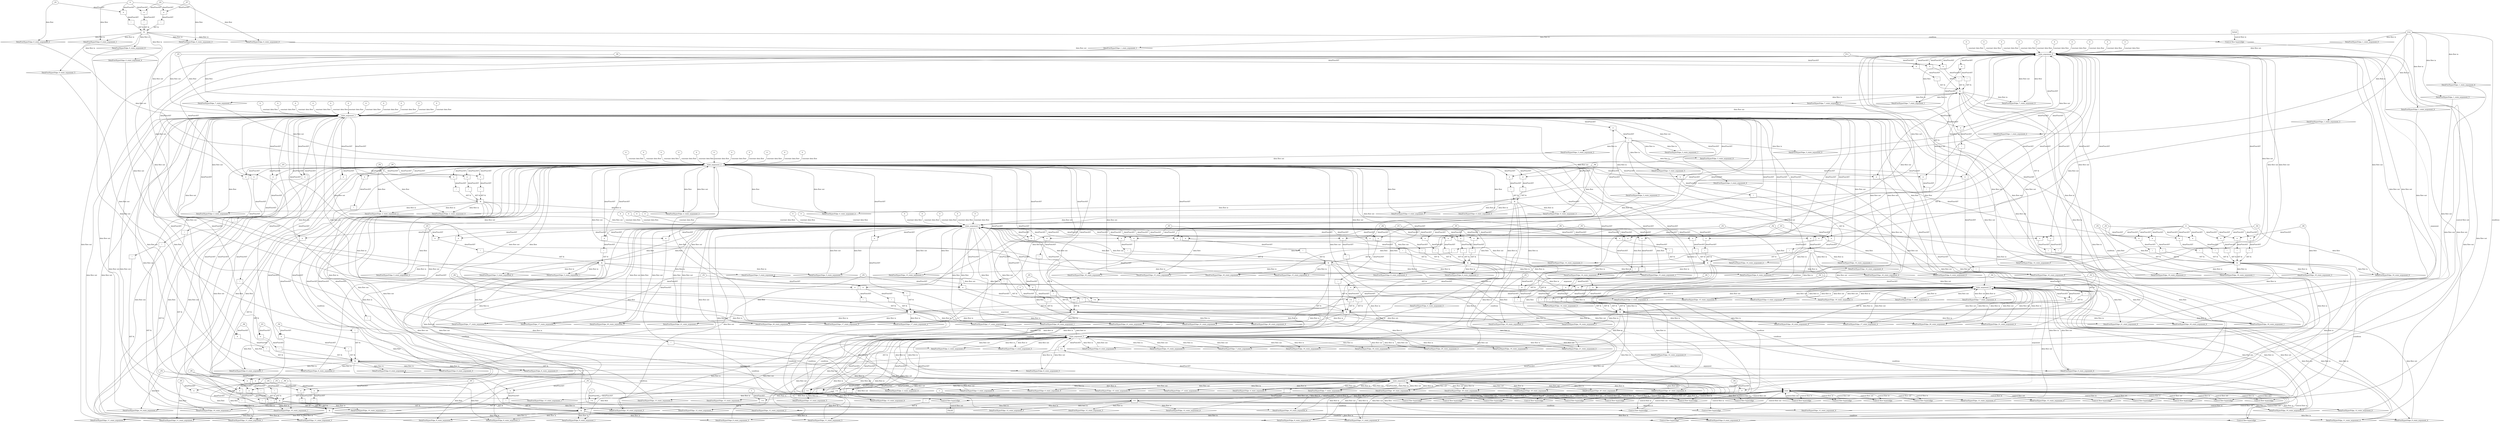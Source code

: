 digraph dag {
"state" [label="state" nodeName="state" class=cfn  shape="rect"];
FALSE [label="FALSE" nodeName=FALSE class=cfn  shape="rect"];
Initial [label="Initial" nodeName=Initial class=cfn  shape="rect"];
ControlFowHyperEdge_0 [label="Control flow hyperedge" nodeName=ControlFowHyperEdge_0 class=controlFlowHyperEdge shape="diamond"];
"Initial" -> ControlFowHyperEdge_0 [label="control flow in"]
ControlFowHyperEdge_0 -> "state" [label="control flow out"]
ControlFowHyperEdge_1 [label="Control flow hyperedge" nodeName=ControlFowHyperEdge_1 class=controlFlowHyperEdge shape="diamond"];
"state" -> ControlFowHyperEdge_1 [label="control flow in"]
ControlFowHyperEdge_1 -> "state" [label="control flow out"]
ControlFowHyperEdge_2 [label="Control flow hyperedge" nodeName=ControlFowHyperEdge_2 class=controlFlowHyperEdge shape="diamond"];
"state" -> ControlFowHyperEdge_2 [label="control flow in"]
ControlFowHyperEdge_2 -> "state" [label="control flow out"]
ControlFowHyperEdge_3 [label="Control flow hyperedge" nodeName=ControlFowHyperEdge_3 class=controlFlowHyperEdge shape="diamond"];
"state" -> ControlFowHyperEdge_3 [label="control flow in"]
ControlFowHyperEdge_3 -> "state" [label="control flow out"]
ControlFowHyperEdge_4 [label="Control flow hyperedge" nodeName=ControlFowHyperEdge_4 class=controlFlowHyperEdge shape="diamond"];
"state" -> ControlFowHyperEdge_4 [label="control flow in"]
ControlFowHyperEdge_4 -> "state" [label="control flow out"]
ControlFowHyperEdge_5 [label="Control flow hyperedge" nodeName=ControlFowHyperEdge_5 class=controlFlowHyperEdge shape="diamond"];
"state" -> ControlFowHyperEdge_5 [label="control flow in"]
ControlFowHyperEdge_5 -> "state" [label="control flow out"]
ControlFowHyperEdge_6 [label="Control flow hyperedge" nodeName=ControlFowHyperEdge_6 class=controlFlowHyperEdge shape="diamond"];
"state" -> ControlFowHyperEdge_6 [label="control flow in"]
ControlFowHyperEdge_6 -> "state" [label="control flow out"]
ControlFowHyperEdge_7 [label="Control flow hyperedge" nodeName=ControlFowHyperEdge_7 class=controlFlowHyperEdge shape="diamond"];
"state" -> ControlFowHyperEdge_7 [label="control flow in"]
ControlFowHyperEdge_7 -> "state" [label="control flow out"]
ControlFowHyperEdge_8 [label="Control flow hyperedge" nodeName=ControlFowHyperEdge_8 class=controlFlowHyperEdge shape="diamond"];
"state" -> ControlFowHyperEdge_8 [label="control flow in"]
ControlFowHyperEdge_8 -> "state" [label="control flow out"]
ControlFowHyperEdge_9 [label="Control flow hyperedge" nodeName=ControlFowHyperEdge_9 class=controlFlowHyperEdge shape="diamond"];
"state" -> ControlFowHyperEdge_9 [label="control flow in"]
ControlFowHyperEdge_9 -> "state" [label="control flow out"]
ControlFowHyperEdge_10 [label="Control flow hyperedge" nodeName=ControlFowHyperEdge_10 class=controlFlowHyperEdge shape="diamond"];
"state" -> ControlFowHyperEdge_10 [label="control flow in"]
ControlFowHyperEdge_10 -> "state" [label="control flow out"]
ControlFowHyperEdge_11 [label="Control flow hyperedge" nodeName=ControlFowHyperEdge_11 class=controlFlowHyperEdge shape="diamond"];
"state" -> ControlFowHyperEdge_11 [label="control flow in"]
ControlFowHyperEdge_11 -> "state" [label="control flow out"]
ControlFowHyperEdge_12 [label="Control flow hyperedge" nodeName=ControlFowHyperEdge_12 class=controlFlowHyperEdge shape="diamond"];
"state" -> ControlFowHyperEdge_12 [label="control flow in"]
ControlFowHyperEdge_12 -> "state" [label="control flow out"]
ControlFowHyperEdge_13 [label="Control flow hyperedge" nodeName=ControlFowHyperEdge_13 class=controlFlowHyperEdge shape="diamond"];
"state" -> ControlFowHyperEdge_13 [label="control flow in"]
ControlFowHyperEdge_13 -> "state" [label="control flow out"]
ControlFowHyperEdge_14 [label="Control flow hyperedge" nodeName=ControlFowHyperEdge_14 class=controlFlowHyperEdge shape="diamond"];
"state" -> ControlFowHyperEdge_14 [label="control flow in"]
ControlFowHyperEdge_14 -> "state" [label="control flow out"]
ControlFowHyperEdge_15 [label="Control flow hyperedge" nodeName=ControlFowHyperEdge_15 class=controlFlowHyperEdge shape="diamond"];
"state" -> ControlFowHyperEdge_15 [label="control flow in"]
ControlFowHyperEdge_15 -> "state" [label="control flow out"]
ControlFowHyperEdge_16 [label="Control flow hyperedge" nodeName=ControlFowHyperEdge_16 class=controlFlowHyperEdge shape="diamond"];
"state" -> ControlFowHyperEdge_16 [label="control flow in"]
ControlFowHyperEdge_16 -> "state" [label="control flow out"]
ControlFowHyperEdge_17 [label="Control flow hyperedge" nodeName=ControlFowHyperEdge_17 class=controlFlowHyperEdge shape="diamond"];
"state" -> ControlFowHyperEdge_17 [label="control flow in"]
ControlFowHyperEdge_17 -> "state" [label="control flow out"]
ControlFowHyperEdge_18 [label="Control flow hyperedge" nodeName=ControlFowHyperEdge_18 class=controlFlowHyperEdge shape="diamond"];
"state" -> ControlFowHyperEdge_18 [label="control flow in"]
ControlFowHyperEdge_18 -> "state" [label="control flow out"]
ControlFowHyperEdge_19 [label="Control flow hyperedge" nodeName=ControlFowHyperEdge_19 class=controlFlowHyperEdge shape="diamond"];
"state" -> ControlFowHyperEdge_19 [label="control flow in"]
ControlFowHyperEdge_19 -> "state" [label="control flow out"]
ControlFowHyperEdge_20 [label="Control flow hyperedge" nodeName=ControlFowHyperEdge_20 class=controlFlowHyperEdge shape="diamond"];
"state" -> ControlFowHyperEdge_20 [label="control flow in"]
ControlFowHyperEdge_20 -> "state" [label="control flow out"]
ControlFowHyperEdge_21 [label="Control flow hyperedge" nodeName=ControlFowHyperEdge_21 class=controlFlowHyperEdge shape="diamond"];
"state" -> ControlFowHyperEdge_21 [label="control flow in"]
ControlFowHyperEdge_21 -> "state" [label="control flow out"]
ControlFowHyperEdge_22 [label="Control flow hyperedge" nodeName=ControlFowHyperEdge_22 class=controlFlowHyperEdge shape="diamond"];
"state" -> ControlFowHyperEdge_22 [label="control flow in"]
ControlFowHyperEdge_22 -> "FALSE" [label="control flow out"]
"state_argument_0" [label="state_argument_0" nodeName=argument0 class=argument  head="state" shape="oval"];
"state_argument_0" -> "state"[label="argument" style="dashed"]
"state_argument_1" [label="state_argument_1" nodeName=argument1 class=argument  head="state" shape="oval"];
"state_argument_1" -> "state"[label="argument" style="dashed"]
"state_argument_2" [label="state_argument_2" nodeName=argument2 class=argument  head="state" shape="oval"];
"state_argument_2" -> "state"[label="argument" style="dashed"]
"state_argument_3" [label="state_argument_3" nodeName=argument3 class=argument  head="state" shape="oval"];
"state_argument_3" -> "state"[label="argument" style="dashed"]
"state_argument_4" [label="state_argument_4" nodeName=argument4 class=argument  head="state" shape="oval"];
"state_argument_4" -> "state"[label="argument" style="dashed"]
"state_argument_5" [label="state_argument_5" nodeName=argument5 class=argument  head="state" shape="oval"];
"state_argument_5" -> "state"[label="argument" style="dashed"]
"state_argument_6" [label="state_argument_6" nodeName=argument6 class=argument  head="state" shape="oval"];
"state_argument_6" -> "state"[label="argument" style="dashed"]

"xxxstate___Initial_0xxx_and" [label="&" nodeName="xxxstate___Initial_0xxx_and" class=Operator shape="rect"];
"xxxstate___Initial_0xxxguard_0_node_0" [label="!" nodeName="xxxstate___Initial_0xxxguard_0_node_0" class=Operator shape="rect"];
"xxxstate___Initial_0xxxguard_0_node_1" [label="=" nodeName="xxxstate___Initial_0xxxguard_0_node_1" class=Operator  shape="rect"];
"xxxstate___Initial_0xxxguard_0_node_1" -> "xxxstate___Initial_0xxxguard_0_node_0"[label="dataFlowAST"]
"xxxstate___Initial_0xxxdataFlow_0_node_0" -> "xxxstate___Initial_0xxxguard_0_node_1"[label="dataFlowAST"]
"xxxstate___Initial_0xxxdataFlow1_node_0" -> "xxxstate___Initial_0xxxguard_0_node_1"[label="dataFlowAST"]

"xxxstate___Initial_0xxxguard_0_node_0" -> "xxxstate___Initial_0xxx_and" [label="AST &"];
"xxxstate___Initial_0xxxguard1_node_0" [label="!" nodeName="xxxstate___Initial_0xxxguard1_node_0" class=Operator shape="rect"];
"xxxstate___Initial_0xxxguard1_node_1" [label="=" nodeName="xxxstate___Initial_0xxxguard1_node_1" class=Operator  shape="rect"];
"xxxstate___Initial_0xxxguard1_node_1" -> "xxxstate___Initial_0xxxguard1_node_0"[label="dataFlowAST"]
"xxxstate___Initial_0xxxdataFlow3_node_0" -> "xxxstate___Initial_0xxxguard1_node_1"[label="dataFlowAST"]
"xxxstate___Initial_0xxxdataFlow1_node_0" -> "xxxstate___Initial_0xxxguard1_node_1"[label="dataFlowAST"]

"xxxstate___Initial_0xxxguard1_node_0" -> "xxxstate___Initial_0xxx_and" [label="AST &"];
"xxxstate___Initial_0xxxguard2_node_0" [label="!" nodeName="xxxstate___Initial_0xxxguard2_node_0" class=Operator shape="rect"];
"xxxstate___Initial_0xxxguard2_node_1" [label="=" nodeName="xxxstate___Initial_0xxxguard2_node_1" class=Operator  shape="rect"];
"xxxstate___Initial_0xxxguard2_node_1" -> "xxxstate___Initial_0xxxguard2_node_0"[label="dataFlowAST"]
"xxxstate___Initial_0xxxdataFlow2_node_0" -> "xxxstate___Initial_0xxxguard2_node_1"[label="dataFlowAST"]
"xxxstate___Initial_0xxxdataFlow1_node_0" -> "xxxstate___Initial_0xxxguard2_node_1"[label="dataFlowAST"]

"xxxstate___Initial_0xxxguard2_node_0" -> "xxxstate___Initial_0xxx_and" [label="AST &"];
"xxxstate___Initial_0xxx_and" -> "ControlFowHyperEdge_0" [label="condition"];
"xxxstate___Initial_0xxxdataFlow_0_node_0" [label="_P2" nodeName="xxxstate___Initial_0xxxdataFlow_0_node_0" class=Constant ];

"xxxstate___Initial_0xxxdataFlow_0_node_0" -> "DataFowHyperEdge_0_state_argument_0" [label="data flow"];
"xxxstate___Initial_0xxxdataFlow1_node_0" [label="0" nodeName="xxxstate___Initial_0xxxdataFlow1_node_0" class=Literal ];

"xxxstate___Initial_0xxxdataFlow1_node_0" -> "DataFowHyperEdge_0_state_argument_1" [label="data flow"];
"xxxstate___Initial_0xxxdataFlow2_node_0" [label="_P1" nodeName="xxxstate___Initial_0xxxdataFlow2_node_0" class=Constant ];

"xxxstate___Initial_0xxxdataFlow2_node_0" -> "DataFowHyperEdge_0_state_argument_2" [label="data flow"];
"xxxstate___Initial_0xxxdataFlow3_node_0" [label="_P7" nodeName="xxxstate___Initial_0xxxdataFlow3_node_0" class=Constant ];

"xxxstate___Initial_0xxxdataFlow3_node_0" -> "DataFowHyperEdge_0_state_argument_3" [label="data flow"];
"xxxstate___state_1xxxguard_0_node_0" [label="true" nodeName="xxxstate___state_1xxxguard_0_node_0" class=BoolValue ];

"xxxstate___state_1xxxguard_0_node_0" -> "ControlFowHyperEdge_1" [label="condition"];
"xxxstate___state_2xxx_and" [label="&" nodeName="xxxstate___state_2xxx_and" class=Operator shape="rect"];
"xxxstate___state_2xxxguard_0_node_0" [label="!" nodeName="xxxstate___state_2xxxguard_0_node_0" class=Operator shape="rect"];
"xxxstate___state_2xxxguard_0_node_1" [label="=" nodeName="xxxstate___state_2xxxguard_0_node_1" class=Operator  shape="rect"];
"xxxstate___state_2xxxguard_0_node_1" -> "xxxstate___state_2xxxguard_0_node_0"[label="dataFlowAST"]
"xxxstate___state_2xxxdataFlow1_node_0" -> "xxxstate___state_2xxxguard_0_node_1"[label="dataFlowAST"]
"state_argument_2" -> "xxxstate___state_2xxxguard_0_node_1"[label="dataFlowAST"]

"xxxstate___state_2xxxguard_0_node_0" -> "xxxstate___state_2xxx_and" [label="AST &"];
"xxxstate___state_2xxxguard1_node_0" [label="!" nodeName="xxxstate___state_2xxxguard1_node_0" class=Operator shape="rect"];
"xxxstate___state_2xxxguard1_node_1" [label="=" nodeName="xxxstate___state_2xxxguard1_node_1" class=Operator  shape="rect"];
"xxxstate___state_2xxxguard1_node_1" -> "xxxstate___state_2xxxguard1_node_0"[label="dataFlowAST"]
"xxxstate___state_2xxxdataFlow_0_node_0" -> "xxxstate___state_2xxxguard1_node_1"[label="dataFlowAST"]
"state_argument_2" -> "xxxstate___state_2xxxguard1_node_1"[label="dataFlowAST"]

"xxxstate___state_2xxxguard1_node_0" -> "xxxstate___state_2xxx_and" [label="AST &"];
"xxxstate___state_2xxxguard2_node_0" [label="!" nodeName="xxxstate___state_2xxxguard2_node_0" class=Operator shape="rect"];
"xxxstate___state_2xxxguard2_node_1" [label="=" nodeName="xxxstate___state_2xxxguard2_node_1" class=Operator  shape="rect"];
"xxxstate___state_2xxxguard2_node_1" -> "xxxstate___state_2xxxguard2_node_0"[label="dataFlowAST"]
"xxxstate___state_2xxxdataFlow3_node_0" -> "xxxstate___state_2xxxguard2_node_1"[label="dataFlowAST"]
"state_argument_2" -> "xxxstate___state_2xxxguard2_node_1"[label="dataFlowAST"]

"xxxstate___state_2xxxguard2_node_0" -> "xxxstate___state_2xxx_and" [label="AST &"];
"xxxstate___state_2xxx_and" -> "ControlFowHyperEdge_2" [label="condition"];
"xxxstate___state_2xxxdataFlow_0_node_0" [label="_P4" nodeName="xxxstate___state_2xxxdataFlow_0_node_0" class=Constant ];

"xxxstate___state_2xxxdataFlow_0_node_0" -> "DataFowHyperEdge_2_state_argument_0" [label="data flow"];
"xxxstate___state_2xxxdataFlow1_node_0" [label="_P3" nodeName="xxxstate___state_2xxxdataFlow1_node_0" class=Constant ];

"xxxstate___state_2xxxdataFlow1_node_0" -> "DataFowHyperEdge_2_state_argument_1" [label="data flow"];

"state_argument_2" -> "DataFowHyperEdge_2_state_argument_2" [label="data flow"];
"xxxstate___state_2xxxdataFlow3_node_0" [label="_P6" nodeName="xxxstate___state_2xxxdataFlow3_node_0" class=Constant ];

"xxxstate___state_2xxxdataFlow3_node_0" -> "DataFowHyperEdge_2_state_argument_3" [label="data flow"];
"xxxstate___state_3xxxguard_0_node_0" [label="!" nodeName="xxxstate___state_3xxxguard_0_node_0" class=Operator shape="rect"];
"xxxstate___state_3xxxguard_0_node_1" [label="=" nodeName="xxxstate___state_3xxxguard_0_node_1" class=Operator  shape="rect"];
"xxxstate___state_3xxxguard_0_node_1" -> "xxxstate___state_3xxxguard_0_node_0"[label="dataFlowAST"]
"state_argument_1" -> "xxxstate___state_3xxxguard_0_node_1"[label="dataFlowAST"]
"state_argument_3" -> "xxxstate___state_3xxxguard_0_node_1"[label="dataFlowAST"]

"xxxstate___state_3xxxguard_0_node_0" -> "ControlFowHyperEdge_3" [label="condition"];
"xxxstate___state_4xxx_and" [label="&" nodeName="xxxstate___state_4xxx_and" class=Operator shape="rect"];
"xxxstate___state_4xxxguard_0_node_0" [label="!" nodeName="xxxstate___state_4xxxguard_0_node_0" class=Operator shape="rect"];
"xxxstate___state_4xxxguard_0_node_1" [label="=" nodeName="xxxstate___state_4xxxguard_0_node_1" class=Operator  shape="rect"];
"xxxstate___state_4xxxguard_0_node_1" -> "xxxstate___state_4xxxguard_0_node_0"[label="dataFlowAST"]
"xxxstate___state_4xxxdataFlow3_node_0" -> "xxxstate___state_4xxxguard_0_node_1"[label="dataFlowAST"]
"state_argument_2" -> "xxxstate___state_4xxxguard_0_node_1"[label="dataFlowAST"]

"xxxstate___state_4xxxguard_0_node_0" -> "xxxstate___state_4xxx_and" [label="AST &"];
"xxxstate___state_4xxxguard1_node_0" [label="!" nodeName="xxxstate___state_4xxxguard1_node_0" class=Operator shape="rect"];
"xxxstate___state_4xxxguard1_node_1" [label="=" nodeName="xxxstate___state_4xxxguard1_node_1" class=Operator  shape="rect"];
"xxxstate___state_4xxxguard1_node_1" -> "xxxstate___state_4xxxguard1_node_0"[label="dataFlowAST"]
"state_argument_1" -> "xxxstate___state_4xxxguard1_node_1"[label="dataFlowAST"]
"state_argument_2" -> "xxxstate___state_4xxxguard1_node_1"[label="dataFlowAST"]

"xxxstate___state_4xxxguard1_node_0" -> "xxxstate___state_4xxx_and" [label="AST &"];
"xxxstate___state_4xxx_and" -> "ControlFowHyperEdge_4" [label="condition"];

"state_argument_2" -> "DataFowHyperEdge_4_state_argument_0" [label="data flow"];

"state_argument_2" -> "DataFowHyperEdge_4_state_argument_1" [label="data flow"];

"state_argument_2" -> "DataFowHyperEdge_4_state_argument_2" [label="data flow"];
"xxxstate___state_4xxxdataFlow3_node_0" [label="_P6" nodeName="xxxstate___state_4xxxdataFlow3_node_0" class=Constant ];

"xxxstate___state_4xxxdataFlow3_node_0" -> "DataFowHyperEdge_4_state_argument_3" [label="data flow"];
"xxxstate___state_5xxx_and" [label="&" nodeName="xxxstate___state_5xxx_and" class=Operator shape="rect"];
"xxxstate___state_5xxxguard_0_node_0" [label="!" nodeName="xxxstate___state_5xxxguard_0_node_0" class=Operator shape="rect"];
"xxxstate___state_5xxxguard_0_node_1" [label="=" nodeName="xxxstate___state_5xxxguard_0_node_1" class=Operator  shape="rect"];
"xxxstate___state_5xxxguard_0_node_1" -> "xxxstate___state_5xxxguard_0_node_0"[label="dataFlowAST"]
"xxxstate___state_5xxxdataFlow2_node_0" -> "xxxstate___state_5xxxguard_0_node_1"[label="dataFlowAST"]
"state_argument_3" -> "xxxstate___state_5xxxguard_0_node_1"[label="dataFlowAST"]

"xxxstate___state_5xxxguard_0_node_0" -> "xxxstate___state_5xxx_and" [label="AST &"];
"xxxstate___state_5xxxguard1_node_0" [label="!" nodeName="xxxstate___state_5xxxguard1_node_0" class=Operator shape="rect"];
"xxxstate___state_5xxxguard1_node_1" [label="=" nodeName="xxxstate___state_5xxxguard1_node_1" class=Operator  shape="rect"];
"xxxstate___state_5xxxguard1_node_1" -> "xxxstate___state_5xxxguard1_node_0"[label="dataFlowAST"]
"state_argument_2" -> "xxxstate___state_5xxxguard1_node_1"[label="dataFlowAST"]
"state_argument_3" -> "xxxstate___state_5xxxguard1_node_1"[label="dataFlowAST"]

"xxxstate___state_5xxxguard1_node_0" -> "xxxstate___state_5xxx_and" [label="AST &"];
"xxxstate___state_5xxx_and" -> "ControlFowHyperEdge_5" [label="condition"];

"state_argument_3" -> "DataFowHyperEdge_5_state_argument_0" [label="data flow"];

"state_argument_3" -> "DataFowHyperEdge_5_state_argument_1" [label="data flow"];
"xxxstate___state_5xxxdataFlow2_node_0" [label="_P5" nodeName="xxxstate___state_5xxxdataFlow2_node_0" class=Constant ];

"xxxstate___state_5xxxdataFlow2_node_0" -> "DataFowHyperEdge_5_state_argument_2" [label="data flow"];

"state_argument_3" -> "DataFowHyperEdge_5_state_argument_3" [label="data flow"];
"xxxstate___state_6xxx_and" [label="&" nodeName="xxxstate___state_6xxx_and" class=Operator shape="rect"];
"xxxstate___state_6xxxguard3_node_0" [label="!" nodeName="xxxstate___state_6xxxguard3_node_0" class=Operator shape="rect"];
"xxxstate___state_6xxxguard3_node_1" [label="=" nodeName="xxxstate___state_6xxxguard3_node_1" class=Operator  shape="rect"];
"xxxstate___state_6xxxguard3_node_1" -> "xxxstate___state_6xxxguard3_node_0"[label="dataFlowAST"]
"xxxstate___state_6xxxdataFlow1_node_0" -> "xxxstate___state_6xxxguard3_node_1"[label="dataFlowAST"]
"state_argument_3" -> "xxxstate___state_6xxxguard3_node_1"[label="dataFlowAST"]

"xxxstate___state_6xxxguard3_node_0" -> "xxxstate___state_6xxx_and" [label="AST &"];
"xxxstate___state_6xxxguard_0_node_0" [label="!" nodeName="xxxstate___state_6xxxguard_0_node_0" class=Operator shape="rect"];
"xxxstate___state_6xxxguard_0_node_1" [label="=" nodeName="xxxstate___state_6xxxguard_0_node_1" class=Operator  shape="rect"];
"xxxstate___state_6xxxguard_0_node_1" -> "xxxstate___state_6xxxguard_0_node_0"[label="dataFlowAST"]
"state_argument_2" -> "xxxstate___state_6xxxguard_0_node_1"[label="dataFlowAST"]
"state_argument_3" -> "xxxstate___state_6xxxguard_0_node_1"[label="dataFlowAST"]

"xxxstate___state_6xxxguard_0_node_0" -> "xxxstate___state_6xxx_and" [label="AST &"];
"xxxstate___state_6xxxguard5_node_0" [label="!" nodeName="xxxstate___state_6xxxguard5_node_0" class=Operator shape="rect"];
"xxxstate___state_6xxxguard5_node_1" [label="=" nodeName="xxxstate___state_6xxxguard5_node_1" class=Operator  shape="rect"];
"xxxstate___state_6xxxguard5_node_1" -> "xxxstate___state_6xxxguard5_node_0"[label="dataFlowAST"]
"xxxstate___state_6xxxdataFlow2_node_0" -> "xxxstate___state_6xxxguard5_node_1"[label="dataFlowAST"]
"state_argument_3" -> "xxxstate___state_6xxxguard5_node_1"[label="dataFlowAST"]

"xxxstate___state_6xxxguard5_node_0" -> "xxxstate___state_6xxx_and" [label="AST &"];
"xxxstate___state_6xxxguard1_node_0" [label="!" nodeName="xxxstate___state_6xxxguard1_node_0" class=Operator shape="rect"];
"xxxstate___state_6xxxguard1_node_1" [label="=" nodeName="xxxstate___state_6xxxguard1_node_1" class=Operator  shape="rect"];
"xxxstate___state_6xxxguard1_node_1" -> "xxxstate___state_6xxxguard1_node_0"[label="dataFlowAST"]
"state_argument_1" -> "xxxstate___state_6xxxguard1_node_1"[label="dataFlowAST"]
"state_argument_3" -> "xxxstate___state_6xxxguard1_node_1"[label="dataFlowAST"]

"xxxstate___state_6xxxguard1_node_0" -> "xxxstate___state_6xxx_and" [label="AST &"];
"xxxstate___state_6xxxguard2_node_0" [label="!" nodeName="xxxstate___state_6xxxguard2_node_0" class=Operator shape="rect"];
"xxxstate___state_6xxxguard2_node_1" [label="=" nodeName="xxxstate___state_6xxxguard2_node_1" class=Operator  shape="rect"];
"xxxstate___state_6xxxguard2_node_1" -> "xxxstate___state_6xxxguard2_node_0"[label="dataFlowAST"]
"xxxstate___state_6xxxdataFlow3_node_0" -> "xxxstate___state_6xxxguard2_node_1"[label="dataFlowAST"]
"state_argument_3" -> "xxxstate___state_6xxxguard2_node_1"[label="dataFlowAST"]

"xxxstate___state_6xxxguard2_node_0" -> "xxxstate___state_6xxx_and" [label="AST &"];
"xxxstate___state_6xxxguard4_node_0" [label="!" nodeName="xxxstate___state_6xxxguard4_node_0" class=Operator shape="rect"];
"xxxstate___state_6xxxguard4_node_1" [label="=" nodeName="xxxstate___state_6xxxguard4_node_1" class=Operator  shape="rect"];
"xxxstate___state_6xxxguard4_node_1" -> "xxxstate___state_6xxxguard4_node_0"[label="dataFlowAST"]
"xxxstate___state_6xxxdataFlow_0_node_0" -> "xxxstate___state_6xxxguard4_node_1"[label="dataFlowAST"]
"state_argument_3" -> "xxxstate___state_6xxxguard4_node_1"[label="dataFlowAST"]

"xxxstate___state_6xxxguard4_node_0" -> "xxxstate___state_6xxx_and" [label="AST &"];
"xxxstate___state_6xxx_and" -> "ControlFowHyperEdge_6" [label="condition"];
"xxxstate___state_6xxxdataFlow_0_node_0" [label="_P4" nodeName="xxxstate___state_6xxxdataFlow_0_node_0" class=Constant ];

"xxxstate___state_6xxxdataFlow_0_node_0" -> "DataFowHyperEdge_6_state_argument_0" [label="data flow"];
"xxxstate___state_6xxxdataFlow1_node_0" [label="_P3" nodeName="xxxstate___state_6xxxdataFlow1_node_0" class=Constant ];

"xxxstate___state_6xxxdataFlow1_node_0" -> "DataFowHyperEdge_6_state_argument_1" [label="data flow"];
"xxxstate___state_6xxxdataFlow2_node_0" [label="_P5" nodeName="xxxstate___state_6xxxdataFlow2_node_0" class=Constant ];

"xxxstate___state_6xxxdataFlow2_node_0" -> "DataFowHyperEdge_6_state_argument_2" [label="data flow"];
"xxxstate___state_6xxxdataFlow3_node_0" [label="_P6" nodeName="xxxstate___state_6xxxdataFlow3_node_0" class=Constant ];

"xxxstate___state_6xxxdataFlow3_node_0" -> "DataFowHyperEdge_6_state_argument_3" [label="data flow"];
"xxxstate___state_7xxx_and" [label="&" nodeName="xxxstate___state_7xxx_and" class=Operator shape="rect"];
"xxxstate___state_7xxxguard_0_node_0" [label="!" nodeName="xxxstate___state_7xxxguard_0_node_0" class=Operator shape="rect"];
"xxxstate___state_7xxxguard_0_node_1" [label="=" nodeName="xxxstate___state_7xxxguard_0_node_1" class=Operator  shape="rect"];
"xxxstate___state_7xxxguard_0_node_1" -> "xxxstate___state_7xxxguard_0_node_0"[label="dataFlowAST"]
"state_argument_1" -> "xxxstate___state_7xxxguard_0_node_1"[label="dataFlowAST"]
"state_argument_0" -> "xxxstate___state_7xxxguard_0_node_1"[label="dataFlowAST"]

"xxxstate___state_7xxxguard_0_node_0" -> "xxxstate___state_7xxx_and" [label="AST &"];
"xxxstate___state_7xxxguard4_node_0" [label="!" nodeName="xxxstate___state_7xxxguard4_node_0" class=Operator shape="rect"];
"xxxstate___state_7xxxguard4_node_1" [label="=" nodeName="xxxstate___state_7xxxguard4_node_1" class=Operator  shape="rect"];
"xxxstate___state_7xxxguard4_node_1" -> "xxxstate___state_7xxxguard4_node_0"[label="dataFlowAST"]
"xxxstate___state_7xxxdataFlow3_node_0" -> "xxxstate___state_7xxxguard4_node_1"[label="dataFlowAST"]
"state_argument_0" -> "xxxstate___state_7xxxguard4_node_1"[label="dataFlowAST"]

"xxxstate___state_7xxxguard4_node_0" -> "xxxstate___state_7xxx_and" [label="AST &"];
"xxxstate___state_7xxxguard5_node_0" [label="!" nodeName="xxxstate___state_7xxxguard5_node_0" class=Operator shape="rect"];
"xxxstate___state_7xxxguard5_node_1" [label="=" nodeName="xxxstate___state_7xxxguard5_node_1" class=Operator  shape="rect"];
"xxxstate___state_7xxxguard5_node_1" -> "xxxstate___state_7xxxguard5_node_0"[label="dataFlowAST"]
"state_argument_3" -> "xxxstate___state_7xxxguard5_node_1"[label="dataFlowAST"]
"state_argument_0" -> "xxxstate___state_7xxxguard5_node_1"[label="dataFlowAST"]

"xxxstate___state_7xxxguard5_node_0" -> "xxxstate___state_7xxx_and" [label="AST &"];
"xxxstate___state_7xxxguard3_node_0" [label="!" nodeName="xxxstate___state_7xxxguard3_node_0" class=Operator shape="rect"];
"xxxstate___state_7xxxguard3_node_1" [label="=" nodeName="xxxstate___state_7xxxguard3_node_1" class=Operator  shape="rect"];
"xxxstate___state_7xxxguard3_node_1" -> "xxxstate___state_7xxxguard3_node_0"[label="dataFlowAST"]
"xxxstate___state_7xxxdataFlow2_node_0" -> "xxxstate___state_7xxxguard3_node_1"[label="dataFlowAST"]
"state_argument_0" -> "xxxstate___state_7xxxguard3_node_1"[label="dataFlowAST"]

"xxxstate___state_7xxxguard3_node_0" -> "xxxstate___state_7xxx_and" [label="AST &"];
"xxxstate___state_7xxxguard2_node_0" [label="!" nodeName="xxxstate___state_7xxxguard2_node_0" class=Operator shape="rect"];
"xxxstate___state_7xxxguard2_node_1" [label="=" nodeName="xxxstate___state_7xxxguard2_node_1" class=Operator  shape="rect"];
"xxxstate___state_7xxxguard2_node_1" -> "xxxstate___state_7xxxguard2_node_0"[label="dataFlowAST"]
"state_argument_2" -> "xxxstate___state_7xxxguard2_node_1"[label="dataFlowAST"]
"state_argument_0" -> "xxxstate___state_7xxxguard2_node_1"[label="dataFlowAST"]

"xxxstate___state_7xxxguard2_node_0" -> "xxxstate___state_7xxx_and" [label="AST &"];
"xxxstate___state_7xxxguard1_node_0" [label="=" nodeName="xxxstate___state_7xxxguard1_node_0" class=Operator  shape="rect"];
"xxxstate___state_7xxxguard1_node_1" [label="P11" nodeName="xxxstate___state_7xxxguard1_node_1" class=Constant ];
"xxxstate___state_7xxxguard1_node_1" -> "xxxstate___state_7xxxguard1_node_0"[label="dataFlowAST"]
"state_argument_0" -> "xxxstate___state_7xxxguard1_node_0"[label="dataFlowAST"]

"xxxstate___state_7xxxguard1_node_0" -> "xxxstate___state_7xxx_and" [label="AST &"];
"xxxstate___state_7xxx_and" -> "ControlFowHyperEdge_7" [label="condition"];

"state_argument_0" -> "DataFowHyperEdge_7_state_argument_0" [label="data flow"];

"state_argument_0" -> "DataFowHyperEdge_7_state_argument_1" [label="data flow"];
"xxxstate___state_7xxxdataFlow2_node_0" [label="_P5" nodeName="xxxstate___state_7xxxdataFlow2_node_0" class=Constant ];

"xxxstate___state_7xxxdataFlow2_node_0" -> "DataFowHyperEdge_7_state_argument_2" [label="data flow"];
"xxxstate___state_7xxxdataFlow3_node_0" [label="_P6" nodeName="xxxstate___state_7xxxdataFlow3_node_0" class=Constant ];

"xxxstate___state_7xxxdataFlow3_node_0" -> "DataFowHyperEdge_7_state_argument_3" [label="data flow"];
"xxxstate___state_8xxx_and" [label="&" nodeName="xxxstate___state_8xxx_and" class=Operator shape="rect"];
"xxxstate___state_8xxxguard1_node_0" [label=">=" nodeName="xxxstate___state_8xxxguard1_node_0" class=Operator  shape="rect"];
"state_argument_6" -> "xxxstate___state_8xxxguard1_node_0"[label="dataFlowAST"]
"state_argument_5" -> "xxxstate___state_8xxxguard1_node_0"[label="dataFlowAST"]

"xxxstate___state_8xxxguard1_node_0" -> "xxxstate___state_8xxx_and" [label="AST &"];
"xxxstate___state_8xxxguard2_node_0" [label="!" nodeName="xxxstate___state_8xxxguard2_node_0" class=Operator shape="rect"];
"xxxstate___state_8xxxguard2_node_1" [label="=" nodeName="xxxstate___state_8xxxguard2_node_1" class=Operator  shape="rect"];
"xxxstate___state_8xxxguard2_node_1" -> "xxxstate___state_8xxxguard2_node_0"[label="dataFlowAST"]
"state_argument_3" -> "xxxstate___state_8xxxguard2_node_1"[label="dataFlowAST"]
"state_argument_1" -> "xxxstate___state_8xxxguard2_node_1"[label="dataFlowAST"]

"xxxstate___state_8xxxguard2_node_0" -> "xxxstate___state_8xxx_and" [label="AST &"];
"xxxstate___state_8xxxguard4_node_0" [label="!" nodeName="xxxstate___state_8xxxguard4_node_0" class=Operator shape="rect"];
"xxxstate___state_8xxxguard4_node_1" [label="=" nodeName="xxxstate___state_8xxxguard4_node_1" class=Operator  shape="rect"];
"xxxstate___state_8xxxguard4_node_1" -> "xxxstate___state_8xxxguard4_node_0"[label="dataFlowAST"]
"xxxstate___state_8xxxdataFlow_0_node_0" -> "xxxstate___state_8xxxguard4_node_1"[label="dataFlowAST"]
"state_argument_1" -> "xxxstate___state_8xxxguard4_node_1"[label="dataFlowAST"]

"xxxstate___state_8xxxguard4_node_0" -> "xxxstate___state_8xxx_and" [label="AST &"];
"xxxstate___state_8xxxguard_0_node_0" [label="!" nodeName="xxxstate___state_8xxxguard_0_node_0" class=Operator shape="rect"];
"xxxstate___state_8xxxguard_0_node_1" [label="=" nodeName="xxxstate___state_8xxxguard_0_node_1" class=Operator  shape="rect"];
"xxxstate___state_8xxxguard_0_node_1" -> "xxxstate___state_8xxxguard_0_node_0"[label="dataFlowAST"]
"state_argument_2" -> "xxxstate___state_8xxxguard_0_node_1"[label="dataFlowAST"]
"state_argument_1" -> "xxxstate___state_8xxxguard_0_node_1"[label="dataFlowAST"]

"xxxstate___state_8xxxguard_0_node_0" -> "xxxstate___state_8xxx_and" [label="AST &"];
"xxxstate___state_8xxxguard5_node_0" [label="!" nodeName="xxxstate___state_8xxxguard5_node_0" class=Operator shape="rect"];
"xxxstate___state_8xxxguard5_node_1" [label="=" nodeName="xxxstate___state_8xxxguard5_node_1" class=Operator  shape="rect"];
"xxxstate___state_8xxxguard5_node_1" -> "xxxstate___state_8xxxguard5_node_0"[label="dataFlowAST"]
"xxxstate___state_8xxxdataFlow3_node_0" -> "xxxstate___state_8xxxguard5_node_1"[label="dataFlowAST"]
"state_argument_1" -> "xxxstate___state_8xxxguard5_node_1"[label="dataFlowAST"]

"xxxstate___state_8xxxguard5_node_0" -> "xxxstate___state_8xxx_and" [label="AST &"];
"xxxstate___state_8xxxguard3_node_0" [label="!" nodeName="xxxstate___state_8xxxguard3_node_0" class=Operator shape="rect"];
"xxxstate___state_8xxxguard3_node_1" [label="=" nodeName="xxxstate___state_8xxxguard3_node_1" class=Operator  shape="rect"];
"xxxstate___state_8xxxguard3_node_1" -> "xxxstate___state_8xxxguard3_node_0"[label="dataFlowAST"]
"xxxstate___state_8xxxdataFlow1_node_0" -> "xxxstate___state_8xxxguard3_node_1"[label="dataFlowAST"]
"state_argument_1" -> "xxxstate___state_8xxxguard3_node_1"[label="dataFlowAST"]

"xxxstate___state_8xxxguard3_node_0" -> "xxxstate___state_8xxx_and" [label="AST &"];
"xxxstate___state_8xxx_and" -> "ControlFowHyperEdge_8" [label="condition"];
"xxxstate___state_8xxxdataFlow_0_node_0" [label="_P4" nodeName="xxxstate___state_8xxxdataFlow_0_node_0" class=Constant ];

"xxxstate___state_8xxxdataFlow_0_node_0" -> "DataFowHyperEdge_8_state_argument_0" [label="data flow"];
"xxxstate___state_8xxxdataFlow1_node_0" [label="_P3" nodeName="xxxstate___state_8xxxdataFlow1_node_0" class=Constant ];

"xxxstate___state_8xxxdataFlow1_node_0" -> "DataFowHyperEdge_8_state_argument_1" [label="data flow"];

"state_argument_1" -> "DataFowHyperEdge_8_state_argument_2" [label="data flow"];
"xxxstate___state_8xxxdataFlow3_node_0" [label="_P6" nodeName="xxxstate___state_8xxxdataFlow3_node_0" class=Constant ];

"xxxstate___state_8xxxdataFlow3_node_0" -> "DataFowHyperEdge_8_state_argument_3" [label="data flow"];
"xxxstate___state_9xxx_and" [label="&" nodeName="xxxstate___state_9xxx_and" class=Operator shape="rect"];
"xxxstate___state_9xxxguard2_node_0" [label="!" nodeName="xxxstate___state_9xxxguard2_node_0" class=Operator shape="rect"];
"xxxstate___state_9xxxguard2_node_1" [label="=" nodeName="xxxstate___state_9xxxguard2_node_1" class=Operator  shape="rect"];
"xxxstate___state_9xxxguard2_node_1" -> "xxxstate___state_9xxxguard2_node_0"[label="dataFlowAST"]
"xxxstate___state_9xxxdataFlow3_node_0" -> "xxxstate___state_9xxxguard2_node_1"[label="dataFlowAST"]
"state_argument_1" -> "xxxstate___state_9xxxguard2_node_1"[label="dataFlowAST"]

"xxxstate___state_9xxxguard2_node_0" -> "xxxstate___state_9xxx_and" [label="AST &"];
"xxxstate___state_9xxxguard6_node_0" [label="!" nodeName="xxxstate___state_9xxxguard6_node_0" class=Operator shape="rect"];
"xxxstate___state_9xxxguard6_node_1" [label="=" nodeName="xxxstate___state_9xxxguard6_node_1" class=Operator  shape="rect"];
"xxxstate___state_9xxxguard6_node_1" -> "xxxstate___state_9xxxguard6_node_0"[label="dataFlowAST"]
"xxxstate___state_9xxxdataFlow2_node_0" -> "xxxstate___state_9xxxguard6_node_1"[label="dataFlowAST"]
"state_argument_1" -> "xxxstate___state_9xxxguard6_node_1"[label="dataFlowAST"]

"xxxstate___state_9xxxguard6_node_0" -> "xxxstate___state_9xxx_and" [label="AST &"];
"xxxstate___state_9xxxguard1_node_0" [label="!" nodeName="xxxstate___state_9xxxguard1_node_0" class=Operator shape="rect"];
"xxxstate___state_9xxxguard1_node_1" [label="=" nodeName="xxxstate___state_9xxxguard1_node_1" class=Operator  shape="rect"];
"xxxstate___state_9xxxguard1_node_1" -> "xxxstate___state_9xxxguard1_node_0"[label="dataFlowAST"]
"state_argument_2" -> "xxxstate___state_9xxxguard1_node_1"[label="dataFlowAST"]
"state_argument_1" -> "xxxstate___state_9xxxguard1_node_1"[label="dataFlowAST"]

"xxxstate___state_9xxxguard1_node_0" -> "xxxstate___state_9xxx_and" [label="AST &"];
"xxxstate___state_9xxxguard_0_node_0" [label="!" nodeName="xxxstate___state_9xxxguard_0_node_0" class=Operator shape="rect"];
"xxxstate___state_9xxxguard_0_node_1" [label="=" nodeName="xxxstate___state_9xxxguard_0_node_1" class=Operator  shape="rect"];
"xxxstate___state_9xxxguard_0_node_1" -> "xxxstate___state_9xxxguard_0_node_0"[label="dataFlowAST"]
"state_argument_3" -> "xxxstate___state_9xxxguard_0_node_1"[label="dataFlowAST"]
"state_argument_1" -> "xxxstate___state_9xxxguard_0_node_1"[label="dataFlowAST"]

"xxxstate___state_9xxxguard_0_node_0" -> "xxxstate___state_9xxx_and" [label="AST &"];
"xxxstate___state_9xxxguard4_node_0" [label="!" nodeName="xxxstate___state_9xxxguard4_node_0" class=Operator shape="rect"];
"xxxstate___state_9xxxguard4_node_1" [label="=" nodeName="xxxstate___state_9xxxguard4_node_1" class=Operator  shape="rect"];
"xxxstate___state_9xxxguard4_node_1" -> "xxxstate___state_9xxxguard4_node_0"[label="dataFlowAST"]
"xxxstate___state_9xxxdataFlow_0_node_0" -> "xxxstate___state_9xxxguard4_node_1"[label="dataFlowAST"]
"state_argument_1" -> "xxxstate___state_9xxxguard4_node_1"[label="dataFlowAST"]

"xxxstate___state_9xxxguard4_node_0" -> "xxxstate___state_9xxx_and" [label="AST &"];
"xxxstate___state_9xxxguard3_node_0" [label="!" nodeName="xxxstate___state_9xxxguard3_node_0" class=Operator shape="rect"];
"xxxstate___state_9xxxguard3_node_1" [label="=" nodeName="xxxstate___state_9xxxguard3_node_1" class=Operator  shape="rect"];
"xxxstate___state_9xxxguard3_node_1" -> "xxxstate___state_9xxxguard3_node_0"[label="dataFlowAST"]
"xxxstate___state_9xxxdataFlow1_node_0" -> "xxxstate___state_9xxxguard3_node_1"[label="dataFlowAST"]
"state_argument_1" -> "xxxstate___state_9xxxguard3_node_1"[label="dataFlowAST"]

"xxxstate___state_9xxxguard3_node_0" -> "xxxstate___state_9xxx_and" [label="AST &"];
"xxxstate___state_9xxxguard5_node_0" [label=">=" nodeName="xxxstate___state_9xxxguard5_node_0" class=Operator  shape="rect"];
"xxxstate___state_9xxxguard5_node_1" [label="-" nodeName="xxxstate___state_9xxxguard5_node_1" class= Operator shape="rect"];
"xxxstate___state_9xxxguard5_node_4" [label="1" nodeName="xxxstate___state_9xxxguard5_node_4" class=Literal ];
"xxxstate___state_9xxxguard5_node_1" -> "xxxstate___state_9xxxguard5_node_0"[label="dataFlowAST"]
"xxxstate___state_9xxxguard5_node_4" -> "xxxstate___state_9xxxguard5_node_0"[label="dataFlowAST"]
"state_argument_5" -> "xxxstate___state_9xxxguard5_node_1"[label="dataFlowAST"]
"state_argument_6" -> "xxxstate___state_9xxxguard5_node_1"[label="dataFlowAST"]

"xxxstate___state_9xxxguard5_node_0" -> "xxxstate___state_9xxx_and" [label="AST &"];
"xxxstate___state_9xxx_and" -> "ControlFowHyperEdge_9" [label="condition"];
"xxxstate___state_9xxxdataFlow_0_node_0" [label="_P4" nodeName="xxxstate___state_9xxxdataFlow_0_node_0" class=Constant ];

"xxxstate___state_9xxxdataFlow_0_node_0" -> "DataFowHyperEdge_9_state_argument_0" [label="data flow"];
"xxxstate___state_9xxxdataFlow1_node_0" [label="_P3" nodeName="xxxstate___state_9xxxdataFlow1_node_0" class=Constant ];

"xxxstate___state_9xxxdataFlow1_node_0" -> "DataFowHyperEdge_9_state_argument_1" [label="data flow"];
"xxxstate___state_9xxxdataFlow2_node_0" [label="_P5" nodeName="xxxstate___state_9xxxdataFlow2_node_0" class=Constant ];

"xxxstate___state_9xxxdataFlow2_node_0" -> "DataFowHyperEdge_9_state_argument_2" [label="data flow"];
"xxxstate___state_9xxxdataFlow3_node_0" [label="_P6" nodeName="xxxstate___state_9xxxdataFlow3_node_0" class=Constant ];

"xxxstate___state_9xxxdataFlow3_node_0" -> "DataFowHyperEdge_9_state_argument_3" [label="data flow"];
"xxxstate___state_10xxx_and" [label="&" nodeName="xxxstate___state_10xxx_and" class=Operator shape="rect"];
"xxxstate___state_10xxxguard1_node_0" [label="!" nodeName="xxxstate___state_10xxxguard1_node_0" class=Operator shape="rect"];
"xxxstate___state_10xxxguard1_node_1" [label="=" nodeName="xxxstate___state_10xxxguard1_node_1" class=Operator  shape="rect"];
"xxxstate___state_10xxxguard1_node_1" -> "xxxstate___state_10xxxguard1_node_0"[label="dataFlowAST"]
"state_argument_1" -> "xxxstate___state_10xxxguard1_node_1"[label="dataFlowAST"]
"state_argument_2" -> "xxxstate___state_10xxxguard1_node_1"[label="dataFlowAST"]

"xxxstate___state_10xxxguard1_node_0" -> "xxxstate___state_10xxx_and" [label="AST &"];
"xxxstate___state_10xxxguard3_node_0" [label="!" nodeName="xxxstate___state_10xxxguard3_node_0" class=Operator shape="rect"];
"xxxstate___state_10xxxguard3_node_1" [label="=" nodeName="xxxstate___state_10xxxguard3_node_1" class=Operator  shape="rect"];
"xxxstate___state_10xxxguard3_node_1" -> "xxxstate___state_10xxxguard3_node_0"[label="dataFlowAST"]
"xxxstate___state_10xxxdataFlow3_node_0" -> "xxxstate___state_10xxxguard3_node_1"[label="dataFlowAST"]
"state_argument_2" -> "xxxstate___state_10xxxguard3_node_1"[label="dataFlowAST"]

"xxxstate___state_10xxxguard3_node_0" -> "xxxstate___state_10xxx_and" [label="AST &"];
"xxxstate___state_10xxxguard4_node_0" [label="!" nodeName="xxxstate___state_10xxxguard4_node_0" class=Operator shape="rect"];
"xxxstate___state_10xxxguard4_node_1" [label="=" nodeName="xxxstate___state_10xxxguard4_node_1" class=Operator  shape="rect"];
"xxxstate___state_10xxxguard4_node_1" -> "xxxstate___state_10xxxguard4_node_0"[label="dataFlowAST"]
"state_argument_0" -> "xxxstate___state_10xxxguard4_node_1"[label="dataFlowAST"]
"state_argument_2" -> "xxxstate___state_10xxxguard4_node_1"[label="dataFlowAST"]

"xxxstate___state_10xxxguard4_node_0" -> "xxxstate___state_10xxx_and" [label="AST &"];
"xxxstate___state_10xxxguard_0_node_0" [label=">=" nodeName="xxxstate___state_10xxxguard_0_node_0" class=Operator  shape="rect"];
"state_argument_6" -> "xxxstate___state_10xxxguard_0_node_0"[label="dataFlowAST"]
"state_argument_5" -> "xxxstate___state_10xxxguard_0_node_0"[label="dataFlowAST"]

"xxxstate___state_10xxxguard_0_node_0" -> "xxxstate___state_10xxx_and" [label="AST &"];
"xxxstate___state_10xxxguard2_node_0" [label="!" nodeName="xxxstate___state_10xxxguard2_node_0" class=Operator shape="rect"];
"xxxstate___state_10xxxguard2_node_1" [label="=" nodeName="xxxstate___state_10xxxguard2_node_1" class=Operator  shape="rect"];
"xxxstate___state_10xxxguard2_node_1" -> "xxxstate___state_10xxxguard2_node_0"[label="dataFlowAST"]
"xxxstate___state_10xxxdataFlow_0_node_0" -> "xxxstate___state_10xxxguard2_node_1"[label="dataFlowAST"]
"state_argument_2" -> "xxxstate___state_10xxxguard2_node_1"[label="dataFlowAST"]

"xxxstate___state_10xxxguard2_node_0" -> "xxxstate___state_10xxx_and" [label="AST &"];
"xxxstate___state_10xxx_and" -> "ControlFowHyperEdge_10" [label="condition"];
"xxxstate___state_10xxxdataFlow_0_node_0" [label="_P4" nodeName="xxxstate___state_10xxxdataFlow_0_node_0" class=Constant ];

"xxxstate___state_10xxxdataFlow_0_node_0" -> "DataFowHyperEdge_10_state_argument_0" [label="data flow"];

"state_argument_2" -> "DataFowHyperEdge_10_state_argument_1" [label="data flow"];

"state_argument_2" -> "DataFowHyperEdge_10_state_argument_2" [label="data flow"];
"xxxstate___state_10xxxdataFlow3_node_0" [label="_P6" nodeName="xxxstate___state_10xxxdataFlow3_node_0" class=Constant ];

"xxxstate___state_10xxxdataFlow3_node_0" -> "DataFowHyperEdge_10_state_argument_3" [label="data flow"];
"xxxstate___state_11xxx_and" [label="&" nodeName="xxxstate___state_11xxx_and" class=Operator shape="rect"];
"xxxstate___state_11xxxguard4_node_0" [label="!" nodeName="xxxstate___state_11xxxguard4_node_0" class=Operator shape="rect"];
"xxxstate___state_11xxxguard4_node_1" [label="=" nodeName="xxxstate___state_11xxxguard4_node_1" class=Operator  shape="rect"];
"xxxstate___state_11xxxguard4_node_1" -> "xxxstate___state_11xxxguard4_node_0"[label="dataFlowAST"]
"xxxstate___state_11xxxdataFlow_0_node_0" -> "xxxstate___state_11xxxguard4_node_1"[label="dataFlowAST"]
"state_argument_2" -> "xxxstate___state_11xxxguard4_node_1"[label="dataFlowAST"]

"xxxstate___state_11xxxguard4_node_0" -> "xxxstate___state_11xxx_and" [label="AST &"];
"xxxstate___state_11xxxguard5_node_0" [label="!" nodeName="xxxstate___state_11xxxguard5_node_0" class=Operator shape="rect"];
"xxxstate___state_11xxxguard5_node_1" [label="=" nodeName="xxxstate___state_11xxxguard5_node_1" class=Operator  shape="rect"];
"xxxstate___state_11xxxguard5_node_1" -> "xxxstate___state_11xxxguard5_node_0"[label="dataFlowAST"]
"xxxstate___state_11xxxdataFlow2_node_0" -> "xxxstate___state_11xxxguard5_node_1"[label="dataFlowAST"]
"state_argument_2" -> "xxxstate___state_11xxxguard5_node_1"[label="dataFlowAST"]

"xxxstate___state_11xxxguard5_node_0" -> "xxxstate___state_11xxx_and" [label="AST &"];
"xxxstate___state_11xxxguard_0_node_0" [label="!" nodeName="xxxstate___state_11xxxguard_0_node_0" class=Operator shape="rect"];
"xxxstate___state_11xxxguard_0_node_1" [label="=" nodeName="xxxstate___state_11xxxguard_0_node_1" class=Operator  shape="rect"];
"xxxstate___state_11xxxguard_0_node_1" -> "xxxstate___state_11xxxguard_0_node_0"[label="dataFlowAST"]
"state_argument_1" -> "xxxstate___state_11xxxguard_0_node_1"[label="dataFlowAST"]
"state_argument_2" -> "xxxstate___state_11xxxguard_0_node_1"[label="dataFlowAST"]

"xxxstate___state_11xxxguard_0_node_0" -> "xxxstate___state_11xxx_and" [label="AST &"];
"xxxstate___state_11xxxguard3_node_0" [label="!" nodeName="xxxstate___state_11xxxguard3_node_0" class=Operator shape="rect"];
"xxxstate___state_11xxxguard3_node_1" [label="=" nodeName="xxxstate___state_11xxxguard3_node_1" class=Operator  shape="rect"];
"xxxstate___state_11xxxguard3_node_1" -> "xxxstate___state_11xxxguard3_node_0"[label="dataFlowAST"]
"xxxstate___state_11xxxdataFlow1_node_0" -> "xxxstate___state_11xxxguard3_node_1"[label="dataFlowAST"]
"state_argument_2" -> "xxxstate___state_11xxxguard3_node_1"[label="dataFlowAST"]

"xxxstate___state_11xxxguard3_node_0" -> "xxxstate___state_11xxx_and" [label="AST &"];
"xxxstate___state_11xxxguard1_node_0" [label=">=" nodeName="xxxstate___state_11xxxguard1_node_0" class=Operator  shape="rect"];
"xxxstate___state_11xxxguard1_node_1" [label="-" nodeName="xxxstate___state_11xxxguard1_node_1" class= Operator shape="rect"];
"xxxstate___state_11xxxguard1_node_4" [label="1" nodeName="xxxstate___state_11xxxguard1_node_4" class=Literal ];
"xxxstate___state_11xxxguard1_node_1" -> "xxxstate___state_11xxxguard1_node_0"[label="dataFlowAST"]
"xxxstate___state_11xxxguard1_node_4" -> "xxxstate___state_11xxxguard1_node_0"[label="dataFlowAST"]
"state_argument_5" -> "xxxstate___state_11xxxguard1_node_1"[label="dataFlowAST"]
"state_argument_6" -> "xxxstate___state_11xxxguard1_node_1"[label="dataFlowAST"]

"xxxstate___state_11xxxguard1_node_0" -> "xxxstate___state_11xxx_and" [label="AST &"];
"xxxstate___state_11xxxguard2_node_0" [label="!" nodeName="xxxstate___state_11xxxguard2_node_0" class=Operator shape="rect"];
"xxxstate___state_11xxxguard2_node_1" [label="=" nodeName="xxxstate___state_11xxxguard2_node_1" class=Operator  shape="rect"];
"xxxstate___state_11xxxguard2_node_1" -> "xxxstate___state_11xxxguard2_node_0"[label="dataFlowAST"]
"state_argument_0" -> "xxxstate___state_11xxxguard2_node_1"[label="dataFlowAST"]
"state_argument_2" -> "xxxstate___state_11xxxguard2_node_1"[label="dataFlowAST"]

"xxxstate___state_11xxxguard2_node_0" -> "xxxstate___state_11xxx_and" [label="AST &"];
"xxxstate___state_11xxx_and" -> "ControlFowHyperEdge_11" [label="condition"];
"xxxstate___state_11xxxdataFlow_0_node_0" [label="_P4" nodeName="xxxstate___state_11xxxdataFlow_0_node_0" class=Constant ];

"xxxstate___state_11xxxdataFlow_0_node_0" -> "DataFowHyperEdge_11_state_argument_0" [label="data flow"];
"xxxstate___state_11xxxdataFlow1_node_0" [label="_P3" nodeName="xxxstate___state_11xxxdataFlow1_node_0" class=Constant ];

"xxxstate___state_11xxxdataFlow1_node_0" -> "DataFowHyperEdge_11_state_argument_1" [label="data flow"];
"xxxstate___state_11xxxdataFlow2_node_0" [label="_P5" nodeName="xxxstate___state_11xxxdataFlow2_node_0" class=Constant ];

"xxxstate___state_11xxxdataFlow2_node_0" -> "DataFowHyperEdge_11_state_argument_2" [label="data flow"];

"state_argument_2" -> "DataFowHyperEdge_11_state_argument_3" [label="data flow"];
"xxxstate___state_12xxxguard_0_node_0" [label=">=" nodeName="xxxstate___state_12xxxguard_0_node_0" class=Operator  shape="rect"];
"xxxstate___state_12xxxguard_0_node_1" [label="-" nodeName="xxxstate___state_12xxxguard_0_node_1" class= Operator shape="rect"];
"xxxstate___state_12xxxguard_0_node_4" [label="1" nodeName="xxxstate___state_12xxxguard_0_node_4" class=Literal ];
"xxxstate___state_12xxxguard_0_node_1" -> "xxxstate___state_12xxxguard_0_node_0"[label="dataFlowAST"]
"xxxstate___state_12xxxguard_0_node_4" -> "xxxstate___state_12xxxguard_0_node_0"[label="dataFlowAST"]
"state_argument_5" -> "xxxstate___state_12xxxguard_0_node_1"[label="dataFlowAST"]
"state_argument_6" -> "xxxstate___state_12xxxguard_0_node_1"[label="dataFlowAST"]

"xxxstate___state_12xxxguard_0_node_0" -> "ControlFowHyperEdge_12" [label="condition"];
"xxxstate___state_13xxxguard_0_node_0" [label=">=" nodeName="xxxstate___state_13xxxguard_0_node_0" class=Operator  shape="rect"];
"state_argument_6" -> "xxxstate___state_13xxxguard_0_node_0"[label="dataFlowAST"]
"state_argument_5" -> "xxxstate___state_13xxxguard_0_node_0"[label="dataFlowAST"]

"xxxstate___state_13xxxguard_0_node_0" -> "ControlFowHyperEdge_13" [label="condition"];
"xxxstate___state_14xxxguard_0_node_0" [label="!" nodeName="xxxstate___state_14xxxguard_0_node_0" class=Operator shape="rect"];
"xxxstate___state_14xxxguard_0_node_1" [label="=" nodeName="xxxstate___state_14xxxguard_0_node_1" class=Operator  shape="rect"];
"xxxstate___state_14xxxguard_0_node_1" -> "xxxstate___state_14xxxguard_0_node_0"[label="dataFlowAST"]
"state_argument_0" -> "xxxstate___state_14xxxguard_0_node_1"[label="dataFlowAST"]
"state_argument_3" -> "xxxstate___state_14xxxguard_0_node_1"[label="dataFlowAST"]

"xxxstate___state_14xxxguard_0_node_0" -> "ControlFowHyperEdge_14" [label="condition"];
"xxxstate___state_15xxx_and" [label="&" nodeName="xxxstate___state_15xxx_and" class=Operator shape="rect"];
"xxxstate___state_15xxxguard_0_node_0" [label="!" nodeName="xxxstate___state_15xxxguard_0_node_0" class=Operator shape="rect"];
"xxxstate___state_15xxxguard_0_node_1" [label="=" nodeName="xxxstate___state_15xxxguard_0_node_1" class=Operator  shape="rect"];
"xxxstate___state_15xxxguard_0_node_1" -> "xxxstate___state_15xxxguard_0_node_0"[label="dataFlowAST"]
"xxxstate___state_15xxxdataFlow1_node_0" -> "xxxstate___state_15xxxguard_0_node_1"[label="dataFlowAST"]
"state_argument_3" -> "xxxstate___state_15xxxguard_0_node_1"[label="dataFlowAST"]

"xxxstate___state_15xxxguard_0_node_0" -> "xxxstate___state_15xxx_and" [label="AST &"];
"xxxstate___state_15xxxguard1_node_0" [label="!" nodeName="xxxstate___state_15xxxguard1_node_0" class=Operator shape="rect"];
"xxxstate___state_15xxxguard1_node_1" [label="=" nodeName="xxxstate___state_15xxxguard1_node_1" class=Operator  shape="rect"];
"xxxstate___state_15xxxguard1_node_1" -> "xxxstate___state_15xxxguard1_node_0"[label="dataFlowAST"]
"xxxstate___state_15xxxdataFlow2_node_0" -> "xxxstate___state_15xxxguard1_node_1"[label="dataFlowAST"]
"state_argument_3" -> "xxxstate___state_15xxxguard1_node_1"[label="dataFlowAST"]

"xxxstate___state_15xxxguard1_node_0" -> "xxxstate___state_15xxx_and" [label="AST &"];
"xxxstate___state_15xxxguard2_node_0" [label="!" nodeName="xxxstate___state_15xxxguard2_node_0" class=Operator shape="rect"];
"xxxstate___state_15xxxguard2_node_1" [label="=" nodeName="xxxstate___state_15xxxguard2_node_1" class=Operator  shape="rect"];
"xxxstate___state_15xxxguard2_node_1" -> "xxxstate___state_15xxxguard2_node_0"[label="dataFlowAST"]
"state_argument_0" -> "xxxstate___state_15xxxguard2_node_1"[label="dataFlowAST"]
"state_argument_3" -> "xxxstate___state_15xxxguard2_node_1"[label="dataFlowAST"]

"xxxstate___state_15xxxguard2_node_0" -> "xxxstate___state_15xxx_and" [label="AST &"];
"xxxstate___state_15xxx_and" -> "ControlFowHyperEdge_15" [label="condition"];

"state_argument_3" -> "DataFowHyperEdge_15_state_argument_0" [label="data flow"];
"xxxstate___state_15xxxdataFlow1_node_0" [label="_P3" nodeName="xxxstate___state_15xxxdataFlow1_node_0" class=Constant ];

"xxxstate___state_15xxxdataFlow1_node_0" -> "DataFowHyperEdge_15_state_argument_1" [label="data flow"];
"xxxstate___state_15xxxdataFlow2_node_0" [label="_P5" nodeName="xxxstate___state_15xxxdataFlow2_node_0" class=Constant ];

"xxxstate___state_15xxxdataFlow2_node_0" -> "DataFowHyperEdge_15_state_argument_2" [label="data flow"];

"state_argument_3" -> "DataFowHyperEdge_15_state_argument_3" [label="data flow"];
"xxxstate___state_16xxx_and" [label="&" nodeName="xxxstate___state_16xxx_and" class=Operator shape="rect"];
"xxxstate___state_16xxxguard1_node_0" [label="!" nodeName="xxxstate___state_16xxxguard1_node_0" class=Operator shape="rect"];
"xxxstate___state_16xxxguard1_node_1" [label="=" nodeName="xxxstate___state_16xxxguard1_node_1" class=Operator  shape="rect"];
"xxxstate___state_16xxxguard1_node_1" -> "xxxstate___state_16xxxguard1_node_0"[label="dataFlowAST"]
"state_argument_2" -> "xxxstate___state_16xxxguard1_node_1"[label="dataFlowAST"]
"state_argument_1" -> "xxxstate___state_16xxxguard1_node_1"[label="dataFlowAST"]

"xxxstate___state_16xxxguard1_node_0" -> "xxxstate___state_16xxx_and" [label="AST &"];
"xxxstate___state_16xxxguard_0_node_0" [label="!" nodeName="xxxstate___state_16xxxguard_0_node_0" class=Operator shape="rect"];
"xxxstate___state_16xxxguard_0_node_1" [label="=" nodeName="xxxstate___state_16xxxguard_0_node_1" class=Operator  shape="rect"];
"xxxstate___state_16xxxguard_0_node_1" -> "xxxstate___state_16xxxguard_0_node_0"[label="dataFlowAST"]
"state_argument_0" -> "xxxstate___state_16xxxguard_0_node_1"[label="dataFlowAST"]
"state_argument_1" -> "xxxstate___state_16xxxguard_0_node_1"[label="dataFlowAST"]

"xxxstate___state_16xxxguard_0_node_0" -> "xxxstate___state_16xxx_and" [label="AST &"];
"xxxstate___state_16xxxguard5_node_0" [label="!" nodeName="xxxstate___state_16xxxguard5_node_0" class=Operator shape="rect"];
"xxxstate___state_16xxxguard5_node_1" [label="=" nodeName="xxxstate___state_16xxxguard5_node_1" class=Operator  shape="rect"];
"xxxstate___state_16xxxguard5_node_1" -> "xxxstate___state_16xxxguard5_node_0"[label="dataFlowAST"]
"xxxstate___state_16xxxdataFlow_0_node_0" -> "xxxstate___state_16xxxguard5_node_1"[label="dataFlowAST"]
"state_argument_1" -> "xxxstate___state_16xxxguard5_node_1"[label="dataFlowAST"]

"xxxstate___state_16xxxguard5_node_0" -> "xxxstate___state_16xxx_and" [label="AST &"];
"xxxstate___state_16xxxguard3_node_0" [label="!" nodeName="xxxstate___state_16xxxguard3_node_0" class=Operator shape="rect"];
"xxxstate___state_16xxxguard3_node_1" [label="=" nodeName="xxxstate___state_16xxxguard3_node_1" class=Operator  shape="rect"];
"xxxstate___state_16xxxguard3_node_1" -> "xxxstate___state_16xxxguard3_node_0"[label="dataFlowAST"]
"xxxstate___state_16xxxdataFlow3_node_0" -> "xxxstate___state_16xxxguard3_node_1"[label="dataFlowAST"]
"state_argument_1" -> "xxxstate___state_16xxxguard3_node_1"[label="dataFlowAST"]

"xxxstate___state_16xxxguard3_node_0" -> "xxxstate___state_16xxx_and" [label="AST &"];
"xxxstate___state_16xxxguard2_node_0" [label="!" nodeName="xxxstate___state_16xxxguard2_node_0" class=Operator shape="rect"];
"xxxstate___state_16xxxguard2_node_1" [label="=" nodeName="xxxstate___state_16xxxguard2_node_1" class=Operator  shape="rect"];
"xxxstate___state_16xxxguard2_node_1" -> "xxxstate___state_16xxxguard2_node_0"[label="dataFlowAST"]
"state_argument_3" -> "xxxstate___state_16xxxguard2_node_1"[label="dataFlowAST"]
"state_argument_1" -> "xxxstate___state_16xxxguard2_node_1"[label="dataFlowAST"]

"xxxstate___state_16xxxguard2_node_0" -> "xxxstate___state_16xxx_and" [label="AST &"];
"xxxstate___state_16xxxguard4_node_0" [label="!" nodeName="xxxstate___state_16xxxguard4_node_0" class=Operator shape="rect"];
"xxxstate___state_16xxxguard4_node_1" [label="=" nodeName="xxxstate___state_16xxxguard4_node_1" class=Operator  shape="rect"];
"xxxstate___state_16xxxguard4_node_1" -> "xxxstate___state_16xxxguard4_node_0"[label="dataFlowAST"]
"xxxstate___state_16xxxdataFlow4_node_0" -> "xxxstate___state_16xxxguard4_node_1"[label="dataFlowAST"]
"state_argument_1" -> "xxxstate___state_16xxxguard4_node_1"[label="dataFlowAST"]

"xxxstate___state_16xxxguard4_node_0" -> "xxxstate___state_16xxx_and" [label="AST &"];
"xxxstate___state_16xxx_and" -> "ControlFowHyperEdge_16" [label="condition"];
"xxxstate___state_16xxxdataFlow_0_node_0" [label="_P6" nodeName="xxxstate___state_16xxxdataFlow_0_node_0" class=Constant ];

"xxxstate___state_16xxxdataFlow_0_node_0" -> "DataFowHyperEdge_16_state_argument_3" [label="data flow"];

"state_argument_1" -> "DataFowHyperEdge_16_state_argument_4" [label="data flow"];

"state_argument_1" -> "DataFowHyperEdge_16_state_argument_0" [label="data flow"];
"xxxstate___state_16xxxdataFlow3_node_0" [label="_P3" nodeName="xxxstate___state_16xxxdataFlow3_node_0" class=Constant ];

"xxxstate___state_16xxxdataFlow3_node_0" -> "DataFowHyperEdge_16_state_argument_1" [label="data flow"];
"xxxstate___state_16xxxdataFlow4_node_0" [label="_P5" nodeName="xxxstate___state_16xxxdataFlow4_node_0" class=Constant ];

"xxxstate___state_16xxxdataFlow4_node_0" -> "DataFowHyperEdge_16_state_argument_2" [label="data flow"];
"xxxstate___state_17xxx_and" [label="&" nodeName="xxxstate___state_17xxx_and" class=Operator shape="rect"];
"xxxstate___state_17xxxguard3_node_0" [label="!" nodeName="xxxstate___state_17xxxguard3_node_0" class=Operator shape="rect"];
"xxxstate___state_17xxxguard3_node_1" [label="=" nodeName="xxxstate___state_17xxxguard3_node_1" class=Operator  shape="rect"];
"xxxstate___state_17xxxguard3_node_1" -> "xxxstate___state_17xxxguard3_node_0"[label="dataFlowAST"]
"xxxstate___state_17xxxdataFlow3_node_0" -> "xxxstate___state_17xxxguard3_node_1"[label="dataFlowAST"]
"state_argument_2" -> "xxxstate___state_17xxxguard3_node_1"[label="dataFlowAST"]

"xxxstate___state_17xxxguard3_node_0" -> "xxxstate___state_17xxx_and" [label="AST &"];
"xxxstate___state_17xxxguard_0_node_0" [label=">=" nodeName="xxxstate___state_17xxxguard_0_node_0" class=Operator  shape="rect"];
"state_argument_4" -> "xxxstate___state_17xxxguard_0_node_0"[label="dataFlowAST"]
"state_argument_2" -> "xxxstate___state_17xxxguard_0_node_0"[label="dataFlowAST"]

"xxxstate___state_17xxxguard_0_node_0" -> "xxxstate___state_17xxx_and" [label="AST &"];
"xxxstate___state_17xxxguard2_node_0" [label="!" nodeName="xxxstate___state_17xxxguard2_node_0" class=Operator shape="rect"];
"xxxstate___state_17xxxguard2_node_1" [label="=" nodeName="xxxstate___state_17xxxguard2_node_1" class=Operator  shape="rect"];
"xxxstate___state_17xxxguard2_node_1" -> "xxxstate___state_17xxxguard2_node_0"[label="dataFlowAST"]
"xxxstate___state_17xxxdataFlow1_node_0" -> "xxxstate___state_17xxxguard2_node_1"[label="dataFlowAST"]
"state_argument_2" -> "xxxstate___state_17xxxguard2_node_1"[label="dataFlowAST"]

"xxxstate___state_17xxxguard2_node_0" -> "xxxstate___state_17xxx_and" [label="AST &"];
"xxxstate___state_17xxxguard1_node_0" [label="!" nodeName="xxxstate___state_17xxxguard1_node_0" class=Operator shape="rect"];
"xxxstate___state_17xxxguard1_node_1" [label="=" nodeName="xxxstate___state_17xxxguard1_node_1" class=Operator  shape="rect"];
"xxxstate___state_17xxxguard1_node_1" -> "xxxstate___state_17xxxguard1_node_0"[label="dataFlowAST"]
"state_argument_0" -> "xxxstate___state_17xxxguard1_node_1"[label="dataFlowAST"]
"state_argument_2" -> "xxxstate___state_17xxxguard1_node_1"[label="dataFlowAST"]

"xxxstate___state_17xxxguard1_node_0" -> "xxxstate___state_17xxx_and" [label="AST &"];
"xxxstate___state_17xxxguard4_node_0" [label="!" nodeName="xxxstate___state_17xxxguard4_node_0" class=Operator shape="rect"];
"xxxstate___state_17xxxguard4_node_1" [label="=" nodeName="xxxstate___state_17xxxguard4_node_1" class=Operator  shape="rect"];
"xxxstate___state_17xxxguard4_node_1" -> "xxxstate___state_17xxxguard4_node_0"[label="dataFlowAST"]
"state_argument_3" -> "xxxstate___state_17xxxguard4_node_1"[label="dataFlowAST"]
"state_argument_2" -> "xxxstate___state_17xxxguard4_node_1"[label="dataFlowAST"]

"xxxstate___state_17xxxguard4_node_0" -> "xxxstate___state_17xxx_and" [label="AST &"];
"xxxstate___state_17xxx_and" -> "ControlFowHyperEdge_17" [label="condition"];

"state_argument_2" -> "DataFowHyperEdge_17_state_argument_0" [label="data flow"];
"xxxstate___state_17xxxdataFlow1_node_0" [label="_P3" nodeName="xxxstate___state_17xxxdataFlow1_node_0" class=Constant ];

"xxxstate___state_17xxxdataFlow1_node_0" -> "DataFowHyperEdge_17_state_argument_1" [label="data flow"];

"state_argument_2" -> "DataFowHyperEdge_17_state_argument_2" [label="data flow"];
"xxxstate___state_17xxxdataFlow3_node_0" [label="_P6" nodeName="xxxstate___state_17xxxdataFlow3_node_0" class=Constant ];

"xxxstate___state_17xxxdataFlow3_node_0" -> "DataFowHyperEdge_17_state_argument_3" [label="data flow"];
"xxxstate___state_18xxx_and" [label="&" nodeName="xxxstate___state_18xxx_and" class=Operator shape="rect"];
"xxxstate___state_18xxxguard6_node_0" [label="!" nodeName="xxxstate___state_18xxxguard6_node_0" class=Operator shape="rect"];
"xxxstate___state_18xxxguard6_node_1" [label="=" nodeName="xxxstate___state_18xxxguard6_node_1" class=Operator  shape="rect"];
"xxxstate___state_18xxxguard6_node_1" -> "xxxstate___state_18xxxguard6_node_0"[label="dataFlowAST"]
"xxxstate___state_18xxxdataFlow2_node_0" -> "xxxstate___state_18xxxguard6_node_1"[label="dataFlowAST"]
"state_argument_2" -> "xxxstate___state_18xxxguard6_node_1"[label="dataFlowAST"]

"xxxstate___state_18xxxguard6_node_0" -> "xxxstate___state_18xxx_and" [label="AST &"];
"xxxstate___state_18xxxguard1_node_0" [label="!" nodeName="xxxstate___state_18xxxguard1_node_0" class=Operator shape="rect"];
"xxxstate___state_18xxxguard1_node_1" [label="=" nodeName="xxxstate___state_18xxxguard1_node_1" class=Operator  shape="rect"];
"xxxstate___state_18xxxguard1_node_1" -> "xxxstate___state_18xxxguard1_node_0"[label="dataFlowAST"]
"state_argument_0" -> "xxxstate___state_18xxxguard1_node_1"[label="dataFlowAST"]
"state_argument_2" -> "xxxstate___state_18xxxguard1_node_1"[label="dataFlowAST"]

"xxxstate___state_18xxxguard1_node_0" -> "xxxstate___state_18xxx_and" [label="AST &"];
"xxxstate___state_18xxxguard2_node_0" [label="!" nodeName="xxxstate___state_18xxxguard2_node_0" class=Operator shape="rect"];
"xxxstate___state_18xxxguard2_node_1" [label="=" nodeName="xxxstate___state_18xxxguard2_node_1" class=Operator  shape="rect"];
"xxxstate___state_18xxxguard2_node_1" -> "xxxstate___state_18xxxguard2_node_0"[label="dataFlowAST"]
"xxxstate___state_18xxxdataFlow3_node_0" -> "xxxstate___state_18xxxguard2_node_1"[label="dataFlowAST"]
"state_argument_2" -> "xxxstate___state_18xxxguard2_node_1"[label="dataFlowAST"]

"xxxstate___state_18xxxguard2_node_0" -> "xxxstate___state_18xxx_and" [label="AST &"];
"xxxstate___state_18xxxguard_0_node_0" [label="!" nodeName="xxxstate___state_18xxxguard_0_node_0" class=Operator shape="rect"];
"xxxstate___state_18xxxguard_0_node_1" [label="=" nodeName="xxxstate___state_18xxxguard_0_node_1" class=Operator  shape="rect"];
"xxxstate___state_18xxxguard_0_node_1" -> "xxxstate___state_18xxxguard_0_node_0"[label="dataFlowAST"]
"state_argument_3" -> "xxxstate___state_18xxxguard_0_node_1"[label="dataFlowAST"]
"state_argument_2" -> "xxxstate___state_18xxxguard_0_node_1"[label="dataFlowAST"]

"xxxstate___state_18xxxguard_0_node_0" -> "xxxstate___state_18xxx_and" [label="AST &"];
"xxxstate___state_18xxxguard4_node_0" [label="!" nodeName="xxxstate___state_18xxxguard4_node_0" class=Operator shape="rect"];
"xxxstate___state_18xxxguard4_node_1" [label="=" nodeName="xxxstate___state_18xxxguard4_node_1" class=Operator  shape="rect"];
"xxxstate___state_18xxxguard4_node_1" -> "xxxstate___state_18xxxguard4_node_0"[label="dataFlowAST"]
"xxxstate___state_18xxxdataFlow_0_node_0" -> "xxxstate___state_18xxxguard4_node_1"[label="dataFlowAST"]
"state_argument_2" -> "xxxstate___state_18xxxguard4_node_1"[label="dataFlowAST"]

"xxxstate___state_18xxxguard4_node_0" -> "xxxstate___state_18xxx_and" [label="AST &"];
"xxxstate___state_18xxxguard5_node_0" [label=">=" nodeName="xxxstate___state_18xxxguard5_node_0" class=Operator  shape="rect"];
"xxxstate___state_18xxxguard5_node_1" [label="-1" nodeName="xxxstate___state_18xxxguard5_node_1" class=Literal ];
"xxxstate___state_18xxxguard5_node_1" -> "xxxstate___state_18xxxguard5_node_0"[label="dataFlowAST"]
"state_argument_4" -> "xxxstate___state_18xxxguard5_node_0"[label="dataFlowAST"]

"xxxstate___state_18xxxguard5_node_0" -> "xxxstate___state_18xxx_and" [label="AST &"];
"xxxstate___state_18xxxguard3_node_0" [label="!" nodeName="xxxstate___state_18xxxguard3_node_0" class=Operator shape="rect"];
"xxxstate___state_18xxxguard3_node_1" [label="=" nodeName="xxxstate___state_18xxxguard3_node_1" class=Operator  shape="rect"];
"xxxstate___state_18xxxguard3_node_1" -> "xxxstate___state_18xxxguard3_node_0"[label="dataFlowAST"]
"xxxstate___state_18xxxdataFlow1_node_0" -> "xxxstate___state_18xxxguard3_node_1"[label="dataFlowAST"]
"state_argument_2" -> "xxxstate___state_18xxxguard3_node_1"[label="dataFlowAST"]

"xxxstate___state_18xxxguard3_node_0" -> "xxxstate___state_18xxx_and" [label="AST &"];
"xxxstate___state_18xxx_and" -> "ControlFowHyperEdge_18" [label="condition"];
"xxxstate___state_18xxxdataFlow_0_node_0" [label="_P4" nodeName="xxxstate___state_18xxxdataFlow_0_node_0" class=Constant ];

"xxxstate___state_18xxxdataFlow_0_node_0" -> "DataFowHyperEdge_18_state_argument_0" [label="data flow"];
"xxxstate___state_18xxxdataFlow1_node_0" [label="_P3" nodeName="xxxstate___state_18xxxdataFlow1_node_0" class=Constant ];

"xxxstate___state_18xxxdataFlow1_node_0" -> "DataFowHyperEdge_18_state_argument_1" [label="data flow"];
"xxxstate___state_18xxxdataFlow2_node_0" [label="_P5" nodeName="xxxstate___state_18xxxdataFlow2_node_0" class=Constant ];

"xxxstate___state_18xxxdataFlow2_node_0" -> "DataFowHyperEdge_18_state_argument_2" [label="data flow"];
"xxxstate___state_18xxxdataFlow3_node_0" [label="_P6" nodeName="xxxstate___state_18xxxdataFlow3_node_0" class=Constant ];

"xxxstate___state_18xxxdataFlow3_node_0" -> "DataFowHyperEdge_18_state_argument_3" [label="data flow"];
"xxxstate___state_19xxx_and" [label="&" nodeName="xxxstate___state_19xxx_and" class=Operator shape="rect"];
"xxxstate___state_19xxxguard3_node_0" [label="!" nodeName="xxxstate___state_19xxxguard3_node_0" class=Operator shape="rect"];
"xxxstate___state_19xxxguard3_node_1" [label="=" nodeName="xxxstate___state_19xxxguard3_node_1" class=Operator  shape="rect"];
"xxxstate___state_19xxxguard3_node_1" -> "xxxstate___state_19xxxguard3_node_0"[label="dataFlowAST"]
"xxxstate___state_19xxxdataFlow1_node_0" -> "xxxstate___state_19xxxguard3_node_1"[label="dataFlowAST"]
"xxxstate___state_19xxxguard_0_node_3" -> "xxxstate___state_19xxxguard3_node_1"[label="dataFlowAST"]

"xxxstate___state_19xxxguard3_node_0" -> "xxxstate___state_19xxx_and" [label="AST &"];
"xxxstate___state_19xxxguard5_node_0" [label="!" nodeName="xxxstate___state_19xxxguard5_node_0" class=Operator shape="rect"];
"xxxstate___state_19xxxguard5_node_1" [label="=" nodeName="xxxstate___state_19xxxguard5_node_1" class=Operator  shape="rect"];
"xxxstate___state_19xxxguard5_node_1" -> "xxxstate___state_19xxxguard5_node_0"[label="dataFlowAST"]
"xxxstate___state_19xxxdataFlow_0_node_0" -> "xxxstate___state_19xxxguard5_node_1"[label="dataFlowAST"]
"xxxstate___state_19xxxguard_0_node_3" -> "xxxstate___state_19xxxguard5_node_1"[label="dataFlowAST"]

"xxxstate___state_19xxxguard5_node_0" -> "xxxstate___state_19xxx_and" [label="AST &"];
"xxxstate___state_19xxxguard_0_node_0" [label="!" nodeName="xxxstate___state_19xxxguard_0_node_0" class=Operator shape="rect"];
"xxxstate___state_19xxxguard_0_node_1" [label="=" nodeName="xxxstate___state_19xxxguard_0_node_1" class=Operator  shape="rect"];
"xxxstate___state_19xxxguard_0_node_3" [label="0" nodeName="xxxstate___state_19xxxguard_0_node_3" class=Literal ];
"xxxstate___state_19xxxguard_0_node_1" -> "xxxstate___state_19xxxguard_0_node_0"[label="dataFlowAST"]
"state_argument_3" -> "xxxstate___state_19xxxguard_0_node_1"[label="dataFlowAST"]
"xxxstate___state_19xxxguard_0_node_3" -> "xxxstate___state_19xxxguard_0_node_1"[label="dataFlowAST"]

"xxxstate___state_19xxxguard_0_node_0" -> "xxxstate___state_19xxx_and" [label="AST &"];
"xxxstate___state_19xxxguard4_node_0" [label="!" nodeName="xxxstate___state_19xxxguard4_node_0" class=Operator shape="rect"];
"xxxstate___state_19xxxguard4_node_1" [label="=" nodeName="xxxstate___state_19xxxguard4_node_1" class=Operator  shape="rect"];
"xxxstate___state_19xxxguard4_node_1" -> "xxxstate___state_19xxxguard4_node_0"[label="dataFlowAST"]
"state_argument_1" -> "xxxstate___state_19xxxguard4_node_1"[label="dataFlowAST"]
"xxxstate___state_19xxxguard_0_node_3" -> "xxxstate___state_19xxxguard4_node_1"[label="dataFlowAST"]

"xxxstate___state_19xxxguard4_node_0" -> "xxxstate___state_19xxx_and" [label="AST &"];
"xxxstate___state_19xxxguard6_node_0" [label="!" nodeName="xxxstate___state_19xxxguard6_node_0" class=Operator shape="rect"];
"xxxstate___state_19xxxguard6_node_1" [label="=" nodeName="xxxstate___state_19xxxguard6_node_1" class=Operator  shape="rect"];
"xxxstate___state_19xxxguard6_node_1" -> "xxxstate___state_19xxxguard6_node_0"[label="dataFlowAST"]
"state_argument_2" -> "xxxstate___state_19xxxguard6_node_1"[label="dataFlowAST"]
"xxxstate___state_19xxxguard_0_node_3" -> "xxxstate___state_19xxxguard6_node_1"[label="dataFlowAST"]

"xxxstate___state_19xxxguard6_node_0" -> "xxxstate___state_19xxx_and" [label="AST &"];
"xxxstate___state_19xxxguard7_node_0" [label="!" nodeName="xxxstate___state_19xxxguard7_node_0" class=Operator shape="rect"];
"xxxstate___state_19xxxguard7_node_1" [label="=" nodeName="xxxstate___state_19xxxguard7_node_1" class=Operator  shape="rect"];
"xxxstate___state_19xxxguard7_node_1" -> "xxxstate___state_19xxxguard7_node_0"[label="dataFlowAST"]
"xxxstate___state_19xxxdataFlow2_node_0" -> "xxxstate___state_19xxxguard7_node_1"[label="dataFlowAST"]
"xxxstate___state_19xxxguard_0_node_3" -> "xxxstate___state_19xxxguard7_node_1"[label="dataFlowAST"]

"xxxstate___state_19xxxguard7_node_0" -> "xxxstate___state_19xxx_and" [label="AST &"];
"xxxstate___state_19xxxguard2_node_0" [label="!" nodeName="xxxstate___state_19xxxguard2_node_0" class=Operator shape="rect"];
"xxxstate___state_19xxxguard2_node_1" [label="=" nodeName="xxxstate___state_19xxxguard2_node_1" class=Operator  shape="rect"];
"xxxstate___state_19xxxguard2_node_1" -> "xxxstate___state_19xxxguard2_node_0"[label="dataFlowAST"]
"xxxstate___state_19xxxdataFlow3_node_0" -> "xxxstate___state_19xxxguard2_node_1"[label="dataFlowAST"]
"xxxstate___state_19xxxguard_0_node_3" -> "xxxstate___state_19xxxguard2_node_1"[label="dataFlowAST"]

"xxxstate___state_19xxxguard2_node_0" -> "xxxstate___state_19xxx_and" [label="AST &"];
"xxxstate___state_19xxxguard1_node_0" [label="!" nodeName="xxxstate___state_19xxxguard1_node_0" class=Operator shape="rect"];
"xxxstate___state_19xxxguard1_node_1" [label="=" nodeName="xxxstate___state_19xxxguard1_node_1" class=Operator  shape="rect"];
"xxxstate___state_19xxxguard1_node_1" -> "xxxstate___state_19xxxguard1_node_0"[label="dataFlowAST"]
"state_argument_0" -> "xxxstate___state_19xxxguard1_node_1"[label="dataFlowAST"]
"xxxstate___state_19xxxguard_0_node_3" -> "xxxstate___state_19xxxguard1_node_1"[label="dataFlowAST"]

"xxxstate___state_19xxxguard1_node_0" -> "xxxstate___state_19xxx_and" [label="AST &"];
"xxxstate___state_19xxx_and" -> "ControlFowHyperEdge_19" [label="condition"];
"xxxstate___state_19xxxdataFlow_0_node_0" [label="_P4" nodeName="xxxstate___state_19xxxdataFlow_0_node_0" class=Constant ];

"xxxstate___state_19xxxdataFlow_0_node_0" -> "DataFowHyperEdge_19_state_argument_0" [label="data flow"];
"xxxstate___state_19xxxdataFlow1_node_0" [label="_P3" nodeName="xxxstate___state_19xxxdataFlow1_node_0" class=Constant ];

"xxxstate___state_19xxxdataFlow1_node_0" -> "DataFowHyperEdge_19_state_argument_1" [label="data flow"];
"xxxstate___state_19xxxdataFlow2_node_0" [label="_P5" nodeName="xxxstate___state_19xxxdataFlow2_node_0" class=Constant ];

"xxxstate___state_19xxxdataFlow2_node_0" -> "DataFowHyperEdge_19_state_argument_2" [label="data flow"];
"xxxstate___state_19xxxdataFlow3_node_0" [label="_P6" nodeName="xxxstate___state_19xxxdataFlow3_node_0" class=Constant ];

"xxxstate___state_19xxxdataFlow3_node_0" -> "DataFowHyperEdge_19_state_argument_3" [label="data flow"];
"xxxstate___state_20xxx_and" [label="&" nodeName="xxxstate___state_20xxx_and" class=Operator shape="rect"];
"xxxstate___state_20xxxguard3_node_0" [label="!" nodeName="xxxstate___state_20xxxguard3_node_0" class=Operator shape="rect"];
"xxxstate___state_20xxxguard3_node_1" [label="=" nodeName="xxxstate___state_20xxxguard3_node_1" class=Operator  shape="rect"];
"xxxstate___state_20xxxguard3_node_1" -> "xxxstate___state_20xxxguard3_node_0"[label="dataFlowAST"]
"state_argument_0" -> "xxxstate___state_20xxxguard3_node_1"[label="dataFlowAST"]
"state_argument_3" -> "xxxstate___state_20xxxguard3_node_1"[label="dataFlowAST"]

"xxxstate___state_20xxxguard3_node_0" -> "xxxstate___state_20xxx_and" [label="AST &"];
"xxxstate___state_20xxxguard4_node_0" [label="!" nodeName="xxxstate___state_20xxxguard4_node_0" class=Operator shape="rect"];
"xxxstate___state_20xxxguard4_node_1" [label="=" nodeName="xxxstate___state_20xxxguard4_node_1" class=Operator  shape="rect"];
"xxxstate___state_20xxxguard4_node_1" -> "xxxstate___state_20xxxguard4_node_0"[label="dataFlowAST"]
"state_argument_2" -> "xxxstate___state_20xxxguard4_node_1"[label="dataFlowAST"]
"state_argument_3" -> "xxxstate___state_20xxxguard4_node_1"[label="dataFlowAST"]

"xxxstate___state_20xxxguard4_node_0" -> "xxxstate___state_20xxx_and" [label="AST &"];
"xxxstate___state_20xxxguard2_node_0" [label="!" nodeName="xxxstate___state_20xxxguard2_node_0" class=Operator shape="rect"];
"xxxstate___state_20xxxguard2_node_1" [label="=" nodeName="xxxstate___state_20xxxguard2_node_1" class=Operator  shape="rect"];
"xxxstate___state_20xxxguard2_node_1" -> "xxxstate___state_20xxxguard2_node_0"[label="dataFlowAST"]
"xxxstate___state_20xxxdataFlow2_node_0" -> "xxxstate___state_20xxxguard2_node_1"[label="dataFlowAST"]
"state_argument_3" -> "xxxstate___state_20xxxguard2_node_1"[label="dataFlowAST"]

"xxxstate___state_20xxxguard2_node_0" -> "xxxstate___state_20xxx_and" [label="AST &"];
"xxxstate___state_20xxxguard_0_node_0" [label=">=" nodeName="xxxstate___state_20xxxguard_0_node_0" class=Operator  shape="rect"];
"xxxstate___state_20xxxguard_0_node_1" [label="-1" nodeName="xxxstate___state_20xxxguard_0_node_1" class=Literal ];
"xxxstate___state_20xxxguard_0_node_1" -> "xxxstate___state_20xxxguard_0_node_0"[label="dataFlowAST"]
"state_argument_4" -> "xxxstate___state_20xxxguard_0_node_0"[label="dataFlowAST"]

"xxxstate___state_20xxxguard_0_node_0" -> "xxxstate___state_20xxx_and" [label="AST &"];
"xxxstate___state_20xxxguard1_node_0" [label="!" nodeName="xxxstate___state_20xxxguard1_node_0" class=Operator shape="rect"];
"xxxstate___state_20xxxguard1_node_1" [label="=" nodeName="xxxstate___state_20xxxguard1_node_1" class=Operator  shape="rect"];
"xxxstate___state_20xxxguard1_node_1" -> "xxxstate___state_20xxxguard1_node_0"[label="dataFlowAST"]
"state_argument_1" -> "xxxstate___state_20xxxguard1_node_1"[label="dataFlowAST"]
"state_argument_3" -> "xxxstate___state_20xxxguard1_node_1"[label="dataFlowAST"]

"xxxstate___state_20xxxguard1_node_0" -> "xxxstate___state_20xxx_and" [label="AST &"];
"xxxstate___state_20xxx_and" -> "ControlFowHyperEdge_20" [label="condition"];

"state_argument_3" -> "DataFowHyperEdge_20_state_argument_0" [label="data flow"];

"state_argument_3" -> "DataFowHyperEdge_20_state_argument_1" [label="data flow"];
"xxxstate___state_20xxxdataFlow2_node_0" [label="_P5" nodeName="xxxstate___state_20xxxdataFlow2_node_0" class=Constant ];

"xxxstate___state_20xxxdataFlow2_node_0" -> "DataFowHyperEdge_20_state_argument_2" [label="data flow"];

"state_argument_3" -> "DataFowHyperEdge_20_state_argument_3" [label="data flow"];
"xxxstate___state_21xxx_and" [label="&" nodeName="xxxstate___state_21xxx_and" class=Operator shape="rect"];
"xxxstate___state_21xxxguard4_node_0" [label="!" nodeName="xxxstate___state_21xxxguard4_node_0" class=Operator shape="rect"];
"xxxstate___state_21xxxguard4_node_1" [label="=" nodeName="xxxstate___state_21xxxguard4_node_1" class=Operator  shape="rect"];
"xxxstate___state_21xxxguard4_node_1" -> "xxxstate___state_21xxxguard4_node_0"[label="dataFlowAST"]
"xxxstate___state_21xxxdataFlow2_node_0" -> "xxxstate___state_21xxxguard4_node_1"[label="dataFlowAST"]
"state_argument_3" -> "xxxstate___state_21xxxguard4_node_1"[label="dataFlowAST"]

"xxxstate___state_21xxxguard4_node_0" -> "xxxstate___state_21xxx_and" [label="AST &"];
"xxxstate___state_21xxxguard2_node_0" [label="!" nodeName="xxxstate___state_21xxxguard2_node_0" class=Operator shape="rect"];
"xxxstate___state_21xxxguard2_node_1" [label="=" nodeName="xxxstate___state_21xxxguard2_node_1" class=Operator  shape="rect"];
"xxxstate___state_21xxxguard2_node_1" -> "xxxstate___state_21xxxguard2_node_0"[label="dataFlowAST"]
"state_argument_2" -> "xxxstate___state_21xxxguard2_node_1"[label="dataFlowAST"]
"state_argument_3" -> "xxxstate___state_21xxxguard2_node_1"[label="dataFlowAST"]

"xxxstate___state_21xxxguard2_node_0" -> "xxxstate___state_21xxx_and" [label="AST &"];
"xxxstate___state_21xxxguard3_node_0" [label="!" nodeName="xxxstate___state_21xxxguard3_node_0" class=Operator shape="rect"];
"xxxstate___state_21xxxguard3_node_1" [label="=" nodeName="xxxstate___state_21xxxguard3_node_1" class=Operator  shape="rect"];
"xxxstate___state_21xxxguard3_node_1" -> "xxxstate___state_21xxxguard3_node_0"[label="dataFlowAST"]
"xxxstate___state_21xxxdataFlow_0_node_0" -> "xxxstate___state_21xxxguard3_node_1"[label="dataFlowAST"]
"state_argument_3" -> "xxxstate___state_21xxxguard3_node_1"[label="dataFlowAST"]

"xxxstate___state_21xxxguard3_node_0" -> "xxxstate___state_21xxx_and" [label="AST &"];
"xxxstate___state_21xxxguard5_node_0" [label="!" nodeName="xxxstate___state_21xxxguard5_node_0" class=Operator shape="rect"];
"xxxstate___state_21xxxguard5_node_1" [label="=" nodeName="xxxstate___state_21xxxguard5_node_1" class=Operator  shape="rect"];
"xxxstate___state_21xxxguard5_node_1" -> "xxxstate___state_21xxxguard5_node_0"[label="dataFlowAST"]
"state_argument_0" -> "xxxstate___state_21xxxguard5_node_1"[label="dataFlowAST"]
"state_argument_3" -> "xxxstate___state_21xxxguard5_node_1"[label="dataFlowAST"]

"xxxstate___state_21xxxguard5_node_0" -> "xxxstate___state_21xxx_and" [label="AST &"];
"xxxstate___state_21xxxguard1_node_0" [label=">=" nodeName="xxxstate___state_21xxxguard1_node_0" class=Operator  shape="rect"];
"state_argument_4" -> "xxxstate___state_21xxxguard1_node_0"[label="dataFlowAST"]
"state_argument_3" -> "xxxstate___state_21xxxguard1_node_0"[label="dataFlowAST"]

"xxxstate___state_21xxxguard1_node_0" -> "xxxstate___state_21xxx_and" [label="AST &"];
"xxxstate___state_21xxxguard_0_node_0" [label="!" nodeName="xxxstate___state_21xxxguard_0_node_0" class=Operator shape="rect"];
"xxxstate___state_21xxxguard_0_node_1" [label="=" nodeName="xxxstate___state_21xxxguard_0_node_1" class=Operator  shape="rect"];
"xxxstate___state_21xxxguard_0_node_1" -> "xxxstate___state_21xxxguard_0_node_0"[label="dataFlowAST"]
"state_argument_1" -> "xxxstate___state_21xxxguard_0_node_1"[label="dataFlowAST"]
"state_argument_3" -> "xxxstate___state_21xxxguard_0_node_1"[label="dataFlowAST"]

"xxxstate___state_21xxxguard_0_node_0" -> "xxxstate___state_21xxx_and" [label="AST &"];
"xxxstate___state_21xxx_and" -> "ControlFowHyperEdge_21" [label="condition"];
"xxxstate___state_21xxxdataFlow_0_node_0" [label="_P4" nodeName="xxxstate___state_21xxxdataFlow_0_node_0" class=Constant ];

"xxxstate___state_21xxxdataFlow_0_node_0" -> "DataFowHyperEdge_21_state_argument_0" [label="data flow"];

"state_argument_3" -> "DataFowHyperEdge_21_state_argument_1" [label="data flow"];
"xxxstate___state_21xxxdataFlow2_node_0" [label="_P5" nodeName="xxxstate___state_21xxxdataFlow2_node_0" class=Constant ];

"xxxstate___state_21xxxdataFlow2_node_0" -> "DataFowHyperEdge_21_state_argument_2" [label="data flow"];

"state_argument_3" -> "DataFowHyperEdge_21_state_argument_3" [label="data flow"];
"xxxFALSE___state_22xxxguard_0_node_0" [label="!" nodeName="xxxFALSE___state_22xxxguard_0_node_0" class=Operator shape="rect"];
"xxxFALSE___state_22xxxguard_0_node_1" [label="=" nodeName="xxxFALSE___state_22xxxguard_0_node_1" class=Operator  shape="rect"];
"xxxFALSE___state_22xxxguard_0_node_1" -> "xxxFALSE___state_22xxxguard_0_node_0"[label="dataFlowAST"]
"state_argument_2" -> "xxxFALSE___state_22xxxguard_0_node_1"[label="dataFlowAST"]
"state_argument_3" -> "xxxFALSE___state_22xxxguard_0_node_1"[label="dataFlowAST"]

"xxxFALSE___state_22xxxguard_0_node_0" -> "ControlFowHyperEdge_22" [label="condition"];
"DataFowHyperEdge_0_state_argument_0" [label="DataFowHyperEdge_0_state_argument_0" nodeName="DataFowHyperEdge_0_state_argument_0" class=DataFlowHyperedge shape="diamond"];
"DataFowHyperEdge_0_state_argument_0" -> "state_argument_0"[label="data flow out"]
"xxxstate___Initial_0xxx_and" -> "DataFowHyperEdge_0_state_argument_0"[label="data flow in"]
"DataFowHyperEdge_0_state_argument_1" [label="DataFowHyperEdge_0_state_argument_1" nodeName="DataFowHyperEdge_0_state_argument_1" class=DataFlowHyperedge shape="diamond"];
"DataFowHyperEdge_0_state_argument_1" -> "state_argument_1"[label="data flow out"]
"xxxstate___Initial_0xxx_and" -> "DataFowHyperEdge_0_state_argument_1"[label="data flow in"]
"DataFowHyperEdge_0_state_argument_2" [label="DataFowHyperEdge_0_state_argument_2" nodeName="DataFowHyperEdge_0_state_argument_2" class=DataFlowHyperedge shape="diamond"];
"DataFowHyperEdge_0_state_argument_2" -> "state_argument_2"[label="data flow out"]
"xxxstate___Initial_0xxx_and" -> "DataFowHyperEdge_0_state_argument_2"[label="data flow in"]
"DataFowHyperEdge_0_state_argument_3" [label="DataFowHyperEdge_0_state_argument_3" nodeName="DataFowHyperEdge_0_state_argument_3" class=DataFlowHyperedge shape="diamond"];
"DataFowHyperEdge_0_state_argument_3" -> "state_argument_3"[label="data flow out"]
"xxxstate___Initial_0xxx_and" -> "DataFowHyperEdge_0_state_argument_3"[label="data flow in"]
"DataFowHyperEdge_0_state_argument_4" [label="DataFowHyperEdge_0_state_argument_4" nodeName="DataFowHyperEdge_0_state_argument_4" class=DataFlowHyperedge shape="diamond"];
"DataFowHyperEdge_0_state_argument_4" -> "state_argument_4"[label="data flow out"]
"xxxstate___Initial_0xxx_and" -> "DataFowHyperEdge_0_state_argument_4"[label="data flow in"]
"DataFowHyperEdge_0_state_argument_5" [label="DataFowHyperEdge_0_state_argument_5" nodeName="DataFowHyperEdge_0_state_argument_5" class=DataFlowHyperedge shape="diamond"];
"DataFowHyperEdge_0_state_argument_5" -> "state_argument_5"[label="data flow out"]
"xxxstate___Initial_0xxx_and" -> "DataFowHyperEdge_0_state_argument_5"[label="data flow in"]
"DataFowHyperEdge_0_state_argument_6" [label="DataFowHyperEdge_0_state_argument_6" nodeName="DataFowHyperEdge_0_state_argument_6" class=DataFlowHyperedge shape="diamond"];
"DataFowHyperEdge_0_state_argument_6" -> "state_argument_6"[label="data flow out"]
"xxxstate___Initial_0xxx_and" -> "DataFowHyperEdge_0_state_argument_6"[label="data flow in"]
"DataFowHyperEdge_1_state_argument_0" [label="DataFowHyperEdge_1_state_argument_0" nodeName="DataFowHyperEdge_1_state_argument_0" class=DataFlowHyperedge shape="diamond"];
"DataFowHyperEdge_1_state_argument_0" -> "state_argument_0"[label="data flow out"]
"xxxstate___state_1xxxguard_0_node_0" -> "DataFowHyperEdge_1_state_argument_0"[label="data flow in"]
"DataFowHyperEdge_1_state_argument_1" [label="DataFowHyperEdge_1_state_argument_1" nodeName="DataFowHyperEdge_1_state_argument_1" class=DataFlowHyperedge shape="diamond"];
"DataFowHyperEdge_1_state_argument_1" -> "state_argument_1"[label="data flow out"]
"xxxstate___state_1xxxguard_0_node_0" -> "DataFowHyperEdge_1_state_argument_1"[label="data flow in"]
"DataFowHyperEdge_1_state_argument_2" [label="DataFowHyperEdge_1_state_argument_2" nodeName="DataFowHyperEdge_1_state_argument_2" class=DataFlowHyperedge shape="diamond"];
"DataFowHyperEdge_1_state_argument_2" -> "state_argument_2"[label="data flow out"]
"xxxstate___state_1xxxguard_0_node_0" -> "DataFowHyperEdge_1_state_argument_2"[label="data flow in"]
"DataFowHyperEdge_1_state_argument_3" [label="DataFowHyperEdge_1_state_argument_3" nodeName="DataFowHyperEdge_1_state_argument_3" class=DataFlowHyperedge shape="diamond"];
"DataFowHyperEdge_1_state_argument_3" -> "state_argument_3"[label="data flow out"]
"xxxstate___state_1xxxguard_0_node_0" -> "DataFowHyperEdge_1_state_argument_3"[label="data flow in"]
"DataFowHyperEdge_1_state_argument_4" [label="DataFowHyperEdge_1_state_argument_4" nodeName="DataFowHyperEdge_1_state_argument_4" class=DataFlowHyperedge shape="diamond"];
"DataFowHyperEdge_1_state_argument_4" -> "state_argument_4"[label="data flow out"]
"xxxstate___state_1xxxguard_0_node_0" -> "DataFowHyperEdge_1_state_argument_4"[label="data flow in"]
"DataFowHyperEdge_1_state_argument_5" [label="DataFowHyperEdge_1_state_argument_5" nodeName="DataFowHyperEdge_1_state_argument_5" class=DataFlowHyperedge shape="diamond"];
"DataFowHyperEdge_1_state_argument_5" -> "state_argument_5"[label="data flow out"]
"xxxstate___state_1xxxguard_0_node_0" -> "DataFowHyperEdge_1_state_argument_5"[label="data flow in"]
"DataFowHyperEdge_1_state_argument_6" [label="DataFowHyperEdge_1_state_argument_6" nodeName="DataFowHyperEdge_1_state_argument_6" class=DataFlowHyperedge shape="diamond"];
"DataFowHyperEdge_1_state_argument_6" -> "state_argument_6"[label="data flow out"]
"xxxstate___state_1xxxguard_0_node_0" -> "DataFowHyperEdge_1_state_argument_6"[label="data flow in"]
"DataFowHyperEdge_2_state_argument_0" [label="DataFowHyperEdge_2_state_argument_0" nodeName="DataFowHyperEdge_2_state_argument_0" class=DataFlowHyperedge shape="diamond"];
"DataFowHyperEdge_2_state_argument_0" -> "state_argument_0"[label="data flow out"]
"xxxstate___state_2xxx_and" -> "DataFowHyperEdge_2_state_argument_0"[label="data flow in"]
"DataFowHyperEdge_2_state_argument_1" [label="DataFowHyperEdge_2_state_argument_1" nodeName="DataFowHyperEdge_2_state_argument_1" class=DataFlowHyperedge shape="diamond"];
"DataFowHyperEdge_2_state_argument_1" -> "state_argument_1"[label="data flow out"]
"xxxstate___state_2xxx_and" -> "DataFowHyperEdge_2_state_argument_1"[label="data flow in"]
"DataFowHyperEdge_2_state_argument_2" [label="DataFowHyperEdge_2_state_argument_2" nodeName="DataFowHyperEdge_2_state_argument_2" class=DataFlowHyperedge shape="diamond"];
"DataFowHyperEdge_2_state_argument_2" -> "state_argument_2"[label="data flow out"]
"xxxstate___state_2xxx_and" -> "DataFowHyperEdge_2_state_argument_2"[label="data flow in"]
"DataFowHyperEdge_2_state_argument_3" [label="DataFowHyperEdge_2_state_argument_3" nodeName="DataFowHyperEdge_2_state_argument_3" class=DataFlowHyperedge shape="diamond"];
"DataFowHyperEdge_2_state_argument_3" -> "state_argument_3"[label="data flow out"]
"xxxstate___state_2xxx_and" -> "DataFowHyperEdge_2_state_argument_3"[label="data flow in"]
"DataFowHyperEdge_2_state_argument_4" [label="DataFowHyperEdge_2_state_argument_4" nodeName="DataFowHyperEdge_2_state_argument_4" class=DataFlowHyperedge shape="diamond"];
"DataFowHyperEdge_2_state_argument_4" -> "state_argument_4"[label="data flow out"]
"xxxstate___state_2xxx_and" -> "DataFowHyperEdge_2_state_argument_4"[label="data flow in"]
"DataFowHyperEdge_2_state_argument_5" [label="DataFowHyperEdge_2_state_argument_5" nodeName="DataFowHyperEdge_2_state_argument_5" class=DataFlowHyperedge shape="diamond"];
"DataFowHyperEdge_2_state_argument_5" -> "state_argument_5"[label="data flow out"]
"xxxstate___state_2xxx_and" -> "DataFowHyperEdge_2_state_argument_5"[label="data flow in"]
"DataFowHyperEdge_2_state_argument_6" [label="DataFowHyperEdge_2_state_argument_6" nodeName="DataFowHyperEdge_2_state_argument_6" class=DataFlowHyperedge shape="diamond"];
"DataFowHyperEdge_2_state_argument_6" -> "state_argument_6"[label="data flow out"]
"xxxstate___state_2xxx_and" -> "DataFowHyperEdge_2_state_argument_6"[label="data flow in"]
"DataFowHyperEdge_3_state_argument_0" [label="DataFowHyperEdge_3_state_argument_0" nodeName="DataFowHyperEdge_3_state_argument_0" class=DataFlowHyperedge shape="diamond"];
"DataFowHyperEdge_3_state_argument_0" -> "state_argument_0"[label="data flow out"]
"xxxstate___state_3xxxguard_0_node_0" -> "DataFowHyperEdge_3_state_argument_0"[label="data flow in"]
"DataFowHyperEdge_3_state_argument_1" [label="DataFowHyperEdge_3_state_argument_1" nodeName="DataFowHyperEdge_3_state_argument_1" class=DataFlowHyperedge shape="diamond"];
"DataFowHyperEdge_3_state_argument_1" -> "state_argument_1"[label="data flow out"]
"xxxstate___state_3xxxguard_0_node_0" -> "DataFowHyperEdge_3_state_argument_1"[label="data flow in"]
"DataFowHyperEdge_3_state_argument_2" [label="DataFowHyperEdge_3_state_argument_2" nodeName="DataFowHyperEdge_3_state_argument_2" class=DataFlowHyperedge shape="diamond"];
"DataFowHyperEdge_3_state_argument_2" -> "state_argument_2"[label="data flow out"]
"xxxstate___state_3xxxguard_0_node_0" -> "DataFowHyperEdge_3_state_argument_2"[label="data flow in"]
"DataFowHyperEdge_3_state_argument_3" [label="DataFowHyperEdge_3_state_argument_3" nodeName="DataFowHyperEdge_3_state_argument_3" class=DataFlowHyperedge shape="diamond"];
"DataFowHyperEdge_3_state_argument_3" -> "state_argument_3"[label="data flow out"]
"xxxstate___state_3xxxguard_0_node_0" -> "DataFowHyperEdge_3_state_argument_3"[label="data flow in"]
"DataFowHyperEdge_3_state_argument_4" [label="DataFowHyperEdge_3_state_argument_4" nodeName="DataFowHyperEdge_3_state_argument_4" class=DataFlowHyperedge shape="diamond"];
"DataFowHyperEdge_3_state_argument_4" -> "state_argument_4"[label="data flow out"]
"xxxstate___state_3xxxguard_0_node_0" -> "DataFowHyperEdge_3_state_argument_4"[label="data flow in"]
"DataFowHyperEdge_3_state_argument_5" [label="DataFowHyperEdge_3_state_argument_5" nodeName="DataFowHyperEdge_3_state_argument_5" class=DataFlowHyperedge shape="diamond"];
"DataFowHyperEdge_3_state_argument_5" -> "state_argument_5"[label="data flow out"]
"xxxstate___state_3xxxguard_0_node_0" -> "DataFowHyperEdge_3_state_argument_5"[label="data flow in"]
"DataFowHyperEdge_3_state_argument_6" [label="DataFowHyperEdge_3_state_argument_6" nodeName="DataFowHyperEdge_3_state_argument_6" class=DataFlowHyperedge shape="diamond"];
"DataFowHyperEdge_3_state_argument_6" -> "state_argument_6"[label="data flow out"]
"xxxstate___state_3xxxguard_0_node_0" -> "DataFowHyperEdge_3_state_argument_6"[label="data flow in"]
"DataFowHyperEdge_4_state_argument_0" [label="DataFowHyperEdge_4_state_argument_0" nodeName="DataFowHyperEdge_4_state_argument_0" class=DataFlowHyperedge shape="diamond"];
"DataFowHyperEdge_4_state_argument_0" -> "state_argument_0"[label="data flow out"]
"xxxstate___state_4xxx_and" -> "DataFowHyperEdge_4_state_argument_0"[label="data flow in"]
"DataFowHyperEdge_4_state_argument_1" [label="DataFowHyperEdge_4_state_argument_1" nodeName="DataFowHyperEdge_4_state_argument_1" class=DataFlowHyperedge shape="diamond"];
"DataFowHyperEdge_4_state_argument_1" -> "state_argument_1"[label="data flow out"]
"xxxstate___state_4xxx_and" -> "DataFowHyperEdge_4_state_argument_1"[label="data flow in"]
"DataFowHyperEdge_4_state_argument_2" [label="DataFowHyperEdge_4_state_argument_2" nodeName="DataFowHyperEdge_4_state_argument_2" class=DataFlowHyperedge shape="diamond"];
"DataFowHyperEdge_4_state_argument_2" -> "state_argument_2"[label="data flow out"]
"xxxstate___state_4xxx_and" -> "DataFowHyperEdge_4_state_argument_2"[label="data flow in"]
"DataFowHyperEdge_4_state_argument_3" [label="DataFowHyperEdge_4_state_argument_3" nodeName="DataFowHyperEdge_4_state_argument_3" class=DataFlowHyperedge shape="diamond"];
"DataFowHyperEdge_4_state_argument_3" -> "state_argument_3"[label="data flow out"]
"xxxstate___state_4xxx_and" -> "DataFowHyperEdge_4_state_argument_3"[label="data flow in"]
"DataFowHyperEdge_4_state_argument_4" [label="DataFowHyperEdge_4_state_argument_4" nodeName="DataFowHyperEdge_4_state_argument_4" class=DataFlowHyperedge shape="diamond"];
"DataFowHyperEdge_4_state_argument_4" -> "state_argument_4"[label="data flow out"]
"xxxstate___state_4xxx_and" -> "DataFowHyperEdge_4_state_argument_4"[label="data flow in"]
"DataFowHyperEdge_4_state_argument_5" [label="DataFowHyperEdge_4_state_argument_5" nodeName="DataFowHyperEdge_4_state_argument_5" class=DataFlowHyperedge shape="diamond"];
"DataFowHyperEdge_4_state_argument_5" -> "state_argument_5"[label="data flow out"]
"xxxstate___state_4xxx_and" -> "DataFowHyperEdge_4_state_argument_5"[label="data flow in"]
"DataFowHyperEdge_4_state_argument_6" [label="DataFowHyperEdge_4_state_argument_6" nodeName="DataFowHyperEdge_4_state_argument_6" class=DataFlowHyperedge shape="diamond"];
"DataFowHyperEdge_4_state_argument_6" -> "state_argument_6"[label="data flow out"]
"xxxstate___state_4xxx_and" -> "DataFowHyperEdge_4_state_argument_6"[label="data flow in"]
"DataFowHyperEdge_5_state_argument_0" [label="DataFowHyperEdge_5_state_argument_0" nodeName="DataFowHyperEdge_5_state_argument_0" class=DataFlowHyperedge shape="diamond"];
"DataFowHyperEdge_5_state_argument_0" -> "state_argument_0"[label="data flow out"]
"xxxstate___state_5xxx_and" -> "DataFowHyperEdge_5_state_argument_0"[label="data flow in"]
"DataFowHyperEdge_5_state_argument_1" [label="DataFowHyperEdge_5_state_argument_1" nodeName="DataFowHyperEdge_5_state_argument_1" class=DataFlowHyperedge shape="diamond"];
"DataFowHyperEdge_5_state_argument_1" -> "state_argument_1"[label="data flow out"]
"xxxstate___state_5xxx_and" -> "DataFowHyperEdge_5_state_argument_1"[label="data flow in"]
"DataFowHyperEdge_5_state_argument_2" [label="DataFowHyperEdge_5_state_argument_2" nodeName="DataFowHyperEdge_5_state_argument_2" class=DataFlowHyperedge shape="diamond"];
"DataFowHyperEdge_5_state_argument_2" -> "state_argument_2"[label="data flow out"]
"xxxstate___state_5xxx_and" -> "DataFowHyperEdge_5_state_argument_2"[label="data flow in"]
"DataFowHyperEdge_5_state_argument_3" [label="DataFowHyperEdge_5_state_argument_3" nodeName="DataFowHyperEdge_5_state_argument_3" class=DataFlowHyperedge shape="diamond"];
"DataFowHyperEdge_5_state_argument_3" -> "state_argument_3"[label="data flow out"]
"xxxstate___state_5xxx_and" -> "DataFowHyperEdge_5_state_argument_3"[label="data flow in"]
"DataFowHyperEdge_5_state_argument_4" [label="DataFowHyperEdge_5_state_argument_4" nodeName="DataFowHyperEdge_5_state_argument_4" class=DataFlowHyperedge shape="diamond"];
"DataFowHyperEdge_5_state_argument_4" -> "state_argument_4"[label="data flow out"]
"xxxstate___state_5xxx_and" -> "DataFowHyperEdge_5_state_argument_4"[label="data flow in"]
"DataFowHyperEdge_5_state_argument_5" [label="DataFowHyperEdge_5_state_argument_5" nodeName="DataFowHyperEdge_5_state_argument_5" class=DataFlowHyperedge shape="diamond"];
"DataFowHyperEdge_5_state_argument_5" -> "state_argument_5"[label="data flow out"]
"xxxstate___state_5xxx_and" -> "DataFowHyperEdge_5_state_argument_5"[label="data flow in"]
"DataFowHyperEdge_5_state_argument_6" [label="DataFowHyperEdge_5_state_argument_6" nodeName="DataFowHyperEdge_5_state_argument_6" class=DataFlowHyperedge shape="diamond"];
"DataFowHyperEdge_5_state_argument_6" -> "state_argument_6"[label="data flow out"]
"xxxstate___state_5xxx_and" -> "DataFowHyperEdge_5_state_argument_6"[label="data flow in"]
"DataFowHyperEdge_6_state_argument_0" [label="DataFowHyperEdge_6_state_argument_0" nodeName="DataFowHyperEdge_6_state_argument_0" class=DataFlowHyperedge shape="diamond"];
"DataFowHyperEdge_6_state_argument_0" -> "state_argument_0"[label="data flow out"]
"xxxstate___state_6xxx_and" -> "DataFowHyperEdge_6_state_argument_0"[label="data flow in"]
"DataFowHyperEdge_6_state_argument_1" [label="DataFowHyperEdge_6_state_argument_1" nodeName="DataFowHyperEdge_6_state_argument_1" class=DataFlowHyperedge shape="diamond"];
"DataFowHyperEdge_6_state_argument_1" -> "state_argument_1"[label="data flow out"]
"xxxstate___state_6xxx_and" -> "DataFowHyperEdge_6_state_argument_1"[label="data flow in"]
"DataFowHyperEdge_6_state_argument_2" [label="DataFowHyperEdge_6_state_argument_2" nodeName="DataFowHyperEdge_6_state_argument_2" class=DataFlowHyperedge shape="diamond"];
"DataFowHyperEdge_6_state_argument_2" -> "state_argument_2"[label="data flow out"]
"xxxstate___state_6xxx_and" -> "DataFowHyperEdge_6_state_argument_2"[label="data flow in"]
"DataFowHyperEdge_6_state_argument_3" [label="DataFowHyperEdge_6_state_argument_3" nodeName="DataFowHyperEdge_6_state_argument_3" class=DataFlowHyperedge shape="diamond"];
"DataFowHyperEdge_6_state_argument_3" -> "state_argument_3"[label="data flow out"]
"xxxstate___state_6xxx_and" -> "DataFowHyperEdge_6_state_argument_3"[label="data flow in"]
"DataFowHyperEdge_6_state_argument_4" [label="DataFowHyperEdge_6_state_argument_4" nodeName="DataFowHyperEdge_6_state_argument_4" class=DataFlowHyperedge shape="diamond"];
"DataFowHyperEdge_6_state_argument_4" -> "state_argument_4"[label="data flow out"]
"xxxstate___state_6xxx_and" -> "DataFowHyperEdge_6_state_argument_4"[label="data flow in"]
"DataFowHyperEdge_6_state_argument_5" [label="DataFowHyperEdge_6_state_argument_5" nodeName="DataFowHyperEdge_6_state_argument_5" class=DataFlowHyperedge shape="diamond"];
"DataFowHyperEdge_6_state_argument_5" -> "state_argument_5"[label="data flow out"]
"xxxstate___state_6xxx_and" -> "DataFowHyperEdge_6_state_argument_5"[label="data flow in"]
"DataFowHyperEdge_6_state_argument_6" [label="DataFowHyperEdge_6_state_argument_6" nodeName="DataFowHyperEdge_6_state_argument_6" class=DataFlowHyperedge shape="diamond"];
"DataFowHyperEdge_6_state_argument_6" -> "state_argument_6"[label="data flow out"]
"xxxstate___state_6xxx_and" -> "DataFowHyperEdge_6_state_argument_6"[label="data flow in"]
"DataFowHyperEdge_7_state_argument_0" [label="DataFowHyperEdge_7_state_argument_0" nodeName="DataFowHyperEdge_7_state_argument_0" class=DataFlowHyperedge shape="diamond"];
"DataFowHyperEdge_7_state_argument_0" -> "state_argument_0"[label="data flow out"]
"xxxstate___state_7xxx_and" -> "DataFowHyperEdge_7_state_argument_0"[label="data flow in"]
"DataFowHyperEdge_7_state_argument_1" [label="DataFowHyperEdge_7_state_argument_1" nodeName="DataFowHyperEdge_7_state_argument_1" class=DataFlowHyperedge shape="diamond"];
"DataFowHyperEdge_7_state_argument_1" -> "state_argument_1"[label="data flow out"]
"xxxstate___state_7xxx_and" -> "DataFowHyperEdge_7_state_argument_1"[label="data flow in"]
"DataFowHyperEdge_7_state_argument_2" [label="DataFowHyperEdge_7_state_argument_2" nodeName="DataFowHyperEdge_7_state_argument_2" class=DataFlowHyperedge shape="diamond"];
"DataFowHyperEdge_7_state_argument_2" -> "state_argument_2"[label="data flow out"]
"xxxstate___state_7xxx_and" -> "DataFowHyperEdge_7_state_argument_2"[label="data flow in"]
"DataFowHyperEdge_7_state_argument_3" [label="DataFowHyperEdge_7_state_argument_3" nodeName="DataFowHyperEdge_7_state_argument_3" class=DataFlowHyperedge shape="diamond"];
"DataFowHyperEdge_7_state_argument_3" -> "state_argument_3"[label="data flow out"]
"xxxstate___state_7xxx_and" -> "DataFowHyperEdge_7_state_argument_3"[label="data flow in"]
"DataFowHyperEdge_7_state_argument_4" [label="DataFowHyperEdge_7_state_argument_4" nodeName="DataFowHyperEdge_7_state_argument_4" class=DataFlowHyperedge shape="diamond"];
"DataFowHyperEdge_7_state_argument_4" -> "state_argument_4"[label="data flow out"]
"xxxstate___state_7xxx_and" -> "DataFowHyperEdge_7_state_argument_4"[label="data flow in"]
"DataFowHyperEdge_7_state_argument_5" [label="DataFowHyperEdge_7_state_argument_5" nodeName="DataFowHyperEdge_7_state_argument_5" class=DataFlowHyperedge shape="diamond"];
"DataFowHyperEdge_7_state_argument_5" -> "state_argument_5"[label="data flow out"]
"xxxstate___state_7xxx_and" -> "DataFowHyperEdge_7_state_argument_5"[label="data flow in"]
"DataFowHyperEdge_7_state_argument_6" [label="DataFowHyperEdge_7_state_argument_6" nodeName="DataFowHyperEdge_7_state_argument_6" class=DataFlowHyperedge shape="diamond"];
"DataFowHyperEdge_7_state_argument_6" -> "state_argument_6"[label="data flow out"]
"xxxstate___state_7xxx_and" -> "DataFowHyperEdge_7_state_argument_6"[label="data flow in"]
"DataFowHyperEdge_8_state_argument_0" [label="DataFowHyperEdge_8_state_argument_0" nodeName="DataFowHyperEdge_8_state_argument_0" class=DataFlowHyperedge shape="diamond"];
"DataFowHyperEdge_8_state_argument_0" -> "state_argument_0"[label="data flow out"]
"xxxstate___state_8xxx_and" -> "DataFowHyperEdge_8_state_argument_0"[label="data flow in"]
"DataFowHyperEdge_8_state_argument_1" [label="DataFowHyperEdge_8_state_argument_1" nodeName="DataFowHyperEdge_8_state_argument_1" class=DataFlowHyperedge shape="diamond"];
"DataFowHyperEdge_8_state_argument_1" -> "state_argument_1"[label="data flow out"]
"xxxstate___state_8xxx_and" -> "DataFowHyperEdge_8_state_argument_1"[label="data flow in"]
"DataFowHyperEdge_8_state_argument_2" [label="DataFowHyperEdge_8_state_argument_2" nodeName="DataFowHyperEdge_8_state_argument_2" class=DataFlowHyperedge shape="diamond"];
"DataFowHyperEdge_8_state_argument_2" -> "state_argument_2"[label="data flow out"]
"xxxstate___state_8xxx_and" -> "DataFowHyperEdge_8_state_argument_2"[label="data flow in"]
"DataFowHyperEdge_8_state_argument_3" [label="DataFowHyperEdge_8_state_argument_3" nodeName="DataFowHyperEdge_8_state_argument_3" class=DataFlowHyperedge shape="diamond"];
"DataFowHyperEdge_8_state_argument_3" -> "state_argument_3"[label="data flow out"]
"xxxstate___state_8xxx_and" -> "DataFowHyperEdge_8_state_argument_3"[label="data flow in"]
"DataFowHyperEdge_8_state_argument_4" [label="DataFowHyperEdge_8_state_argument_4" nodeName="DataFowHyperEdge_8_state_argument_4" class=DataFlowHyperedge shape="diamond"];
"DataFowHyperEdge_8_state_argument_4" -> "state_argument_4"[label="data flow out"]
"xxxstate___state_8xxx_and" -> "DataFowHyperEdge_8_state_argument_4"[label="data flow in"]
"DataFowHyperEdge_8_state_argument_5" [label="DataFowHyperEdge_8_state_argument_5" nodeName="DataFowHyperEdge_8_state_argument_5" class=DataFlowHyperedge shape="diamond"];
"DataFowHyperEdge_8_state_argument_5" -> "state_argument_5"[label="data flow out"]
"xxxstate___state_8xxx_and" -> "DataFowHyperEdge_8_state_argument_5"[label="data flow in"]
"DataFowHyperEdge_8_state_argument_6" [label="DataFowHyperEdge_8_state_argument_6" nodeName="DataFowHyperEdge_8_state_argument_6" class=DataFlowHyperedge shape="diamond"];
"DataFowHyperEdge_8_state_argument_6" -> "state_argument_6"[label="data flow out"]
"xxxstate___state_8xxx_and" -> "DataFowHyperEdge_8_state_argument_6"[label="data flow in"]
"DataFowHyperEdge_9_state_argument_0" [label="DataFowHyperEdge_9_state_argument_0" nodeName="DataFowHyperEdge_9_state_argument_0" class=DataFlowHyperedge shape="diamond"];
"DataFowHyperEdge_9_state_argument_0" -> "state_argument_0"[label="data flow out"]
"xxxstate___state_9xxx_and" -> "DataFowHyperEdge_9_state_argument_0"[label="data flow in"]
"DataFowHyperEdge_9_state_argument_1" [label="DataFowHyperEdge_9_state_argument_1" nodeName="DataFowHyperEdge_9_state_argument_1" class=DataFlowHyperedge shape="diamond"];
"DataFowHyperEdge_9_state_argument_1" -> "state_argument_1"[label="data flow out"]
"xxxstate___state_9xxx_and" -> "DataFowHyperEdge_9_state_argument_1"[label="data flow in"]
"DataFowHyperEdge_9_state_argument_2" [label="DataFowHyperEdge_9_state_argument_2" nodeName="DataFowHyperEdge_9_state_argument_2" class=DataFlowHyperedge shape="diamond"];
"DataFowHyperEdge_9_state_argument_2" -> "state_argument_2"[label="data flow out"]
"xxxstate___state_9xxx_and" -> "DataFowHyperEdge_9_state_argument_2"[label="data flow in"]
"DataFowHyperEdge_9_state_argument_3" [label="DataFowHyperEdge_9_state_argument_3" nodeName="DataFowHyperEdge_9_state_argument_3" class=DataFlowHyperedge shape="diamond"];
"DataFowHyperEdge_9_state_argument_3" -> "state_argument_3"[label="data flow out"]
"xxxstate___state_9xxx_and" -> "DataFowHyperEdge_9_state_argument_3"[label="data flow in"]
"DataFowHyperEdge_9_state_argument_4" [label="DataFowHyperEdge_9_state_argument_4" nodeName="DataFowHyperEdge_9_state_argument_4" class=DataFlowHyperedge shape="diamond"];
"DataFowHyperEdge_9_state_argument_4" -> "state_argument_4"[label="data flow out"]
"xxxstate___state_9xxx_and" -> "DataFowHyperEdge_9_state_argument_4"[label="data flow in"]
"DataFowHyperEdge_9_state_argument_5" [label="DataFowHyperEdge_9_state_argument_5" nodeName="DataFowHyperEdge_9_state_argument_5" class=DataFlowHyperedge shape="diamond"];
"DataFowHyperEdge_9_state_argument_5" -> "state_argument_5"[label="data flow out"]
"xxxstate___state_9xxx_and" -> "DataFowHyperEdge_9_state_argument_5"[label="data flow in"]
"DataFowHyperEdge_9_state_argument_6" [label="DataFowHyperEdge_9_state_argument_6" nodeName="DataFowHyperEdge_9_state_argument_6" class=DataFlowHyperedge shape="diamond"];
"DataFowHyperEdge_9_state_argument_6" -> "state_argument_6"[label="data flow out"]
"xxxstate___state_9xxx_and" -> "DataFowHyperEdge_9_state_argument_6"[label="data flow in"]
"DataFowHyperEdge_10_state_argument_0" [label="DataFowHyperEdge_10_state_argument_0" nodeName="DataFowHyperEdge_10_state_argument_0" class=DataFlowHyperedge shape="diamond"];
"DataFowHyperEdge_10_state_argument_0" -> "state_argument_0"[label="data flow out"]
"xxxstate___state_10xxx_and" -> "DataFowHyperEdge_10_state_argument_0"[label="data flow in"]
"DataFowHyperEdge_10_state_argument_1" [label="DataFowHyperEdge_10_state_argument_1" nodeName="DataFowHyperEdge_10_state_argument_1" class=DataFlowHyperedge shape="diamond"];
"DataFowHyperEdge_10_state_argument_1" -> "state_argument_1"[label="data flow out"]
"xxxstate___state_10xxx_and" -> "DataFowHyperEdge_10_state_argument_1"[label="data flow in"]
"DataFowHyperEdge_10_state_argument_2" [label="DataFowHyperEdge_10_state_argument_2" nodeName="DataFowHyperEdge_10_state_argument_2" class=DataFlowHyperedge shape="diamond"];
"DataFowHyperEdge_10_state_argument_2" -> "state_argument_2"[label="data flow out"]
"xxxstate___state_10xxx_and" -> "DataFowHyperEdge_10_state_argument_2"[label="data flow in"]
"DataFowHyperEdge_10_state_argument_3" [label="DataFowHyperEdge_10_state_argument_3" nodeName="DataFowHyperEdge_10_state_argument_3" class=DataFlowHyperedge shape="diamond"];
"DataFowHyperEdge_10_state_argument_3" -> "state_argument_3"[label="data flow out"]
"xxxstate___state_10xxx_and" -> "DataFowHyperEdge_10_state_argument_3"[label="data flow in"]
"DataFowHyperEdge_10_state_argument_4" [label="DataFowHyperEdge_10_state_argument_4" nodeName="DataFowHyperEdge_10_state_argument_4" class=DataFlowHyperedge shape="diamond"];
"DataFowHyperEdge_10_state_argument_4" -> "state_argument_4"[label="data flow out"]
"xxxstate___state_10xxx_and" -> "DataFowHyperEdge_10_state_argument_4"[label="data flow in"]
"DataFowHyperEdge_10_state_argument_5" [label="DataFowHyperEdge_10_state_argument_5" nodeName="DataFowHyperEdge_10_state_argument_5" class=DataFlowHyperedge shape="diamond"];
"DataFowHyperEdge_10_state_argument_5" -> "state_argument_5"[label="data flow out"]
"xxxstate___state_10xxx_and" -> "DataFowHyperEdge_10_state_argument_5"[label="data flow in"]
"DataFowHyperEdge_10_state_argument_6" [label="DataFowHyperEdge_10_state_argument_6" nodeName="DataFowHyperEdge_10_state_argument_6" class=DataFlowHyperedge shape="diamond"];
"DataFowHyperEdge_10_state_argument_6" -> "state_argument_6"[label="data flow out"]
"xxxstate___state_10xxx_and" -> "DataFowHyperEdge_10_state_argument_6"[label="data flow in"]
"DataFowHyperEdge_11_state_argument_0" [label="DataFowHyperEdge_11_state_argument_0" nodeName="DataFowHyperEdge_11_state_argument_0" class=DataFlowHyperedge shape="diamond"];
"DataFowHyperEdge_11_state_argument_0" -> "state_argument_0"[label="data flow out"]
"xxxstate___state_11xxx_and" -> "DataFowHyperEdge_11_state_argument_0"[label="data flow in"]
"DataFowHyperEdge_11_state_argument_1" [label="DataFowHyperEdge_11_state_argument_1" nodeName="DataFowHyperEdge_11_state_argument_1" class=DataFlowHyperedge shape="diamond"];
"DataFowHyperEdge_11_state_argument_1" -> "state_argument_1"[label="data flow out"]
"xxxstate___state_11xxx_and" -> "DataFowHyperEdge_11_state_argument_1"[label="data flow in"]
"DataFowHyperEdge_11_state_argument_2" [label="DataFowHyperEdge_11_state_argument_2" nodeName="DataFowHyperEdge_11_state_argument_2" class=DataFlowHyperedge shape="diamond"];
"DataFowHyperEdge_11_state_argument_2" -> "state_argument_2"[label="data flow out"]
"xxxstate___state_11xxx_and" -> "DataFowHyperEdge_11_state_argument_2"[label="data flow in"]
"DataFowHyperEdge_11_state_argument_3" [label="DataFowHyperEdge_11_state_argument_3" nodeName="DataFowHyperEdge_11_state_argument_3" class=DataFlowHyperedge shape="diamond"];
"DataFowHyperEdge_11_state_argument_3" -> "state_argument_3"[label="data flow out"]
"xxxstate___state_11xxx_and" -> "DataFowHyperEdge_11_state_argument_3"[label="data flow in"]
"DataFowHyperEdge_11_state_argument_4" [label="DataFowHyperEdge_11_state_argument_4" nodeName="DataFowHyperEdge_11_state_argument_4" class=DataFlowHyperedge shape="diamond"];
"DataFowHyperEdge_11_state_argument_4" -> "state_argument_4"[label="data flow out"]
"xxxstate___state_11xxx_and" -> "DataFowHyperEdge_11_state_argument_4"[label="data flow in"]
"DataFowHyperEdge_11_state_argument_5" [label="DataFowHyperEdge_11_state_argument_5" nodeName="DataFowHyperEdge_11_state_argument_5" class=DataFlowHyperedge shape="diamond"];
"DataFowHyperEdge_11_state_argument_5" -> "state_argument_5"[label="data flow out"]
"xxxstate___state_11xxx_and" -> "DataFowHyperEdge_11_state_argument_5"[label="data flow in"]
"DataFowHyperEdge_11_state_argument_6" [label="DataFowHyperEdge_11_state_argument_6" nodeName="DataFowHyperEdge_11_state_argument_6" class=DataFlowHyperedge shape="diamond"];
"DataFowHyperEdge_11_state_argument_6" -> "state_argument_6"[label="data flow out"]
"xxxstate___state_11xxx_and" -> "DataFowHyperEdge_11_state_argument_6"[label="data flow in"]
"DataFowHyperEdge_12_state_argument_0" [label="DataFowHyperEdge_12_state_argument_0" nodeName="DataFowHyperEdge_12_state_argument_0" class=DataFlowHyperedge shape="diamond"];
"DataFowHyperEdge_12_state_argument_0" -> "state_argument_0"[label="data flow out"]
"xxxstate___state_12xxxguard_0_node_0" -> "DataFowHyperEdge_12_state_argument_0"[label="data flow in"]
"DataFowHyperEdge_12_state_argument_1" [label="DataFowHyperEdge_12_state_argument_1" nodeName="DataFowHyperEdge_12_state_argument_1" class=DataFlowHyperedge shape="diamond"];
"DataFowHyperEdge_12_state_argument_1" -> "state_argument_1"[label="data flow out"]
"xxxstate___state_12xxxguard_0_node_0" -> "DataFowHyperEdge_12_state_argument_1"[label="data flow in"]
"DataFowHyperEdge_12_state_argument_2" [label="DataFowHyperEdge_12_state_argument_2" nodeName="DataFowHyperEdge_12_state_argument_2" class=DataFlowHyperedge shape="diamond"];
"DataFowHyperEdge_12_state_argument_2" -> "state_argument_2"[label="data flow out"]
"xxxstate___state_12xxxguard_0_node_0" -> "DataFowHyperEdge_12_state_argument_2"[label="data flow in"]
"DataFowHyperEdge_12_state_argument_3" [label="DataFowHyperEdge_12_state_argument_3" nodeName="DataFowHyperEdge_12_state_argument_3" class=DataFlowHyperedge shape="diamond"];
"DataFowHyperEdge_12_state_argument_3" -> "state_argument_3"[label="data flow out"]
"xxxstate___state_12xxxguard_0_node_0" -> "DataFowHyperEdge_12_state_argument_3"[label="data flow in"]
"DataFowHyperEdge_12_state_argument_4" [label="DataFowHyperEdge_12_state_argument_4" nodeName="DataFowHyperEdge_12_state_argument_4" class=DataFlowHyperedge shape="diamond"];
"DataFowHyperEdge_12_state_argument_4" -> "state_argument_4"[label="data flow out"]
"xxxstate___state_12xxxguard_0_node_0" -> "DataFowHyperEdge_12_state_argument_4"[label="data flow in"]
"DataFowHyperEdge_12_state_argument_5" [label="DataFowHyperEdge_12_state_argument_5" nodeName="DataFowHyperEdge_12_state_argument_5" class=DataFlowHyperedge shape="diamond"];
"DataFowHyperEdge_12_state_argument_5" -> "state_argument_5"[label="data flow out"]
"xxxstate___state_12xxxguard_0_node_0" -> "DataFowHyperEdge_12_state_argument_5"[label="data flow in"]
"DataFowHyperEdge_12_state_argument_6" [label="DataFowHyperEdge_12_state_argument_6" nodeName="DataFowHyperEdge_12_state_argument_6" class=DataFlowHyperedge shape="diamond"];
"DataFowHyperEdge_12_state_argument_6" -> "state_argument_6"[label="data flow out"]
"xxxstate___state_12xxxguard_0_node_0" -> "DataFowHyperEdge_12_state_argument_6"[label="data flow in"]
"DataFowHyperEdge_13_state_argument_0" [label="DataFowHyperEdge_13_state_argument_0" nodeName="DataFowHyperEdge_13_state_argument_0" class=DataFlowHyperedge shape="diamond"];
"DataFowHyperEdge_13_state_argument_0" -> "state_argument_0"[label="data flow out"]
"xxxstate___state_13xxxguard_0_node_0" -> "DataFowHyperEdge_13_state_argument_0"[label="data flow in"]
"DataFowHyperEdge_13_state_argument_1" [label="DataFowHyperEdge_13_state_argument_1" nodeName="DataFowHyperEdge_13_state_argument_1" class=DataFlowHyperedge shape="diamond"];
"DataFowHyperEdge_13_state_argument_1" -> "state_argument_1"[label="data flow out"]
"xxxstate___state_13xxxguard_0_node_0" -> "DataFowHyperEdge_13_state_argument_1"[label="data flow in"]
"DataFowHyperEdge_13_state_argument_2" [label="DataFowHyperEdge_13_state_argument_2" nodeName="DataFowHyperEdge_13_state_argument_2" class=DataFlowHyperedge shape="diamond"];
"DataFowHyperEdge_13_state_argument_2" -> "state_argument_2"[label="data flow out"]
"xxxstate___state_13xxxguard_0_node_0" -> "DataFowHyperEdge_13_state_argument_2"[label="data flow in"]
"DataFowHyperEdge_13_state_argument_3" [label="DataFowHyperEdge_13_state_argument_3" nodeName="DataFowHyperEdge_13_state_argument_3" class=DataFlowHyperedge shape="diamond"];
"DataFowHyperEdge_13_state_argument_3" -> "state_argument_3"[label="data flow out"]
"xxxstate___state_13xxxguard_0_node_0" -> "DataFowHyperEdge_13_state_argument_3"[label="data flow in"]
"DataFowHyperEdge_13_state_argument_4" [label="DataFowHyperEdge_13_state_argument_4" nodeName="DataFowHyperEdge_13_state_argument_4" class=DataFlowHyperedge shape="diamond"];
"DataFowHyperEdge_13_state_argument_4" -> "state_argument_4"[label="data flow out"]
"xxxstate___state_13xxxguard_0_node_0" -> "DataFowHyperEdge_13_state_argument_4"[label="data flow in"]
"DataFowHyperEdge_13_state_argument_5" [label="DataFowHyperEdge_13_state_argument_5" nodeName="DataFowHyperEdge_13_state_argument_5" class=DataFlowHyperedge shape="diamond"];
"DataFowHyperEdge_13_state_argument_5" -> "state_argument_5"[label="data flow out"]
"xxxstate___state_13xxxguard_0_node_0" -> "DataFowHyperEdge_13_state_argument_5"[label="data flow in"]
"DataFowHyperEdge_13_state_argument_6" [label="DataFowHyperEdge_13_state_argument_6" nodeName="DataFowHyperEdge_13_state_argument_6" class=DataFlowHyperedge shape="diamond"];
"DataFowHyperEdge_13_state_argument_6" -> "state_argument_6"[label="data flow out"]
"xxxstate___state_13xxxguard_0_node_0" -> "DataFowHyperEdge_13_state_argument_6"[label="data flow in"]
"DataFowHyperEdge_14_state_argument_0" [label="DataFowHyperEdge_14_state_argument_0" nodeName="DataFowHyperEdge_14_state_argument_0" class=DataFlowHyperedge shape="diamond"];
"DataFowHyperEdge_14_state_argument_0" -> "state_argument_0"[label="data flow out"]
"xxxstate___state_14xxxguard_0_node_0" -> "DataFowHyperEdge_14_state_argument_0"[label="data flow in"]
"DataFowHyperEdge_14_state_argument_1" [label="DataFowHyperEdge_14_state_argument_1" nodeName="DataFowHyperEdge_14_state_argument_1" class=DataFlowHyperedge shape="diamond"];
"DataFowHyperEdge_14_state_argument_1" -> "state_argument_1"[label="data flow out"]
"xxxstate___state_14xxxguard_0_node_0" -> "DataFowHyperEdge_14_state_argument_1"[label="data flow in"]
"DataFowHyperEdge_14_state_argument_2" [label="DataFowHyperEdge_14_state_argument_2" nodeName="DataFowHyperEdge_14_state_argument_2" class=DataFlowHyperedge shape="diamond"];
"DataFowHyperEdge_14_state_argument_2" -> "state_argument_2"[label="data flow out"]
"xxxstate___state_14xxxguard_0_node_0" -> "DataFowHyperEdge_14_state_argument_2"[label="data flow in"]
"DataFowHyperEdge_14_state_argument_3" [label="DataFowHyperEdge_14_state_argument_3" nodeName="DataFowHyperEdge_14_state_argument_3" class=DataFlowHyperedge shape="diamond"];
"DataFowHyperEdge_14_state_argument_3" -> "state_argument_3"[label="data flow out"]
"xxxstate___state_14xxxguard_0_node_0" -> "DataFowHyperEdge_14_state_argument_3"[label="data flow in"]
"DataFowHyperEdge_14_state_argument_4" [label="DataFowHyperEdge_14_state_argument_4" nodeName="DataFowHyperEdge_14_state_argument_4" class=DataFlowHyperedge shape="diamond"];
"DataFowHyperEdge_14_state_argument_4" -> "state_argument_4"[label="data flow out"]
"xxxstate___state_14xxxguard_0_node_0" -> "DataFowHyperEdge_14_state_argument_4"[label="data flow in"]
"DataFowHyperEdge_14_state_argument_5" [label="DataFowHyperEdge_14_state_argument_5" nodeName="DataFowHyperEdge_14_state_argument_5" class=DataFlowHyperedge shape="diamond"];
"DataFowHyperEdge_14_state_argument_5" -> "state_argument_5"[label="data flow out"]
"xxxstate___state_14xxxguard_0_node_0" -> "DataFowHyperEdge_14_state_argument_5"[label="data flow in"]
"DataFowHyperEdge_14_state_argument_6" [label="DataFowHyperEdge_14_state_argument_6" nodeName="DataFowHyperEdge_14_state_argument_6" class=DataFlowHyperedge shape="diamond"];
"DataFowHyperEdge_14_state_argument_6" -> "state_argument_6"[label="data flow out"]
"xxxstate___state_14xxxguard_0_node_0" -> "DataFowHyperEdge_14_state_argument_6"[label="data flow in"]
"DataFowHyperEdge_15_state_argument_0" [label="DataFowHyperEdge_15_state_argument_0" nodeName="DataFowHyperEdge_15_state_argument_0" class=DataFlowHyperedge shape="diamond"];
"DataFowHyperEdge_15_state_argument_0" -> "state_argument_0"[label="data flow out"]
"xxxstate___state_15xxx_and" -> "DataFowHyperEdge_15_state_argument_0"[label="data flow in"]
"DataFowHyperEdge_15_state_argument_1" [label="DataFowHyperEdge_15_state_argument_1" nodeName="DataFowHyperEdge_15_state_argument_1" class=DataFlowHyperedge shape="diamond"];
"DataFowHyperEdge_15_state_argument_1" -> "state_argument_1"[label="data flow out"]
"xxxstate___state_15xxx_and" -> "DataFowHyperEdge_15_state_argument_1"[label="data flow in"]
"DataFowHyperEdge_15_state_argument_2" [label="DataFowHyperEdge_15_state_argument_2" nodeName="DataFowHyperEdge_15_state_argument_2" class=DataFlowHyperedge shape="diamond"];
"DataFowHyperEdge_15_state_argument_2" -> "state_argument_2"[label="data flow out"]
"xxxstate___state_15xxx_and" -> "DataFowHyperEdge_15_state_argument_2"[label="data flow in"]
"DataFowHyperEdge_15_state_argument_3" [label="DataFowHyperEdge_15_state_argument_3" nodeName="DataFowHyperEdge_15_state_argument_3" class=DataFlowHyperedge shape="diamond"];
"DataFowHyperEdge_15_state_argument_3" -> "state_argument_3"[label="data flow out"]
"xxxstate___state_15xxx_and" -> "DataFowHyperEdge_15_state_argument_3"[label="data flow in"]
"DataFowHyperEdge_15_state_argument_4" [label="DataFowHyperEdge_15_state_argument_4" nodeName="DataFowHyperEdge_15_state_argument_4" class=DataFlowHyperedge shape="diamond"];
"DataFowHyperEdge_15_state_argument_4" -> "state_argument_4"[label="data flow out"]
"xxxstate___state_15xxx_and" -> "DataFowHyperEdge_15_state_argument_4"[label="data flow in"]
"DataFowHyperEdge_15_state_argument_5" [label="DataFowHyperEdge_15_state_argument_5" nodeName="DataFowHyperEdge_15_state_argument_5" class=DataFlowHyperedge shape="diamond"];
"DataFowHyperEdge_15_state_argument_5" -> "state_argument_5"[label="data flow out"]
"xxxstate___state_15xxx_and" -> "DataFowHyperEdge_15_state_argument_5"[label="data flow in"]
"DataFowHyperEdge_15_state_argument_6" [label="DataFowHyperEdge_15_state_argument_6" nodeName="DataFowHyperEdge_15_state_argument_6" class=DataFlowHyperedge shape="diamond"];
"DataFowHyperEdge_15_state_argument_6" -> "state_argument_6"[label="data flow out"]
"xxxstate___state_15xxx_and" -> "DataFowHyperEdge_15_state_argument_6"[label="data flow in"]
"DataFowHyperEdge_16_state_argument_0" [label="DataFowHyperEdge_16_state_argument_0" nodeName="DataFowHyperEdge_16_state_argument_0" class=DataFlowHyperedge shape="diamond"];
"DataFowHyperEdge_16_state_argument_0" -> "state_argument_0"[label="data flow out"]
"xxxstate___state_16xxx_and" -> "DataFowHyperEdge_16_state_argument_0"[label="data flow in"]
"DataFowHyperEdge_16_state_argument_1" [label="DataFowHyperEdge_16_state_argument_1" nodeName="DataFowHyperEdge_16_state_argument_1" class=DataFlowHyperedge shape="diamond"];
"DataFowHyperEdge_16_state_argument_1" -> "state_argument_1"[label="data flow out"]
"xxxstate___state_16xxx_and" -> "DataFowHyperEdge_16_state_argument_1"[label="data flow in"]
"DataFowHyperEdge_16_state_argument_2" [label="DataFowHyperEdge_16_state_argument_2" nodeName="DataFowHyperEdge_16_state_argument_2" class=DataFlowHyperedge shape="diamond"];
"DataFowHyperEdge_16_state_argument_2" -> "state_argument_2"[label="data flow out"]
"xxxstate___state_16xxx_and" -> "DataFowHyperEdge_16_state_argument_2"[label="data flow in"]
"DataFowHyperEdge_16_state_argument_3" [label="DataFowHyperEdge_16_state_argument_3" nodeName="DataFowHyperEdge_16_state_argument_3" class=DataFlowHyperedge shape="diamond"];
"DataFowHyperEdge_16_state_argument_3" -> "state_argument_3"[label="data flow out"]
"xxxstate___state_16xxx_and" -> "DataFowHyperEdge_16_state_argument_3"[label="data flow in"]
"DataFowHyperEdge_16_state_argument_4" [label="DataFowHyperEdge_16_state_argument_4" nodeName="DataFowHyperEdge_16_state_argument_4" class=DataFlowHyperedge shape="diamond"];
"DataFowHyperEdge_16_state_argument_4" -> "state_argument_4"[label="data flow out"]
"xxxstate___state_16xxx_and" -> "DataFowHyperEdge_16_state_argument_4"[label="data flow in"]
"DataFowHyperEdge_16_state_argument_5" [label="DataFowHyperEdge_16_state_argument_5" nodeName="DataFowHyperEdge_16_state_argument_5" class=DataFlowHyperedge shape="diamond"];
"DataFowHyperEdge_16_state_argument_5" -> "state_argument_5"[label="data flow out"]
"xxxstate___state_16xxx_and" -> "DataFowHyperEdge_16_state_argument_5"[label="data flow in"]
"DataFowHyperEdge_16_state_argument_6" [label="DataFowHyperEdge_16_state_argument_6" nodeName="DataFowHyperEdge_16_state_argument_6" class=DataFlowHyperedge shape="diamond"];
"DataFowHyperEdge_16_state_argument_6" -> "state_argument_6"[label="data flow out"]
"xxxstate___state_16xxx_and" -> "DataFowHyperEdge_16_state_argument_6"[label="data flow in"]
"DataFowHyperEdge_17_state_argument_0" [label="DataFowHyperEdge_17_state_argument_0" nodeName="DataFowHyperEdge_17_state_argument_0" class=DataFlowHyperedge shape="diamond"];
"DataFowHyperEdge_17_state_argument_0" -> "state_argument_0"[label="data flow out"]
"xxxstate___state_17xxx_and" -> "DataFowHyperEdge_17_state_argument_0"[label="data flow in"]
"DataFowHyperEdge_17_state_argument_1" [label="DataFowHyperEdge_17_state_argument_1" nodeName="DataFowHyperEdge_17_state_argument_1" class=DataFlowHyperedge shape="diamond"];
"DataFowHyperEdge_17_state_argument_1" -> "state_argument_1"[label="data flow out"]
"xxxstate___state_17xxx_and" -> "DataFowHyperEdge_17_state_argument_1"[label="data flow in"]
"DataFowHyperEdge_17_state_argument_2" [label="DataFowHyperEdge_17_state_argument_2" nodeName="DataFowHyperEdge_17_state_argument_2" class=DataFlowHyperedge shape="diamond"];
"DataFowHyperEdge_17_state_argument_2" -> "state_argument_2"[label="data flow out"]
"xxxstate___state_17xxx_and" -> "DataFowHyperEdge_17_state_argument_2"[label="data flow in"]
"DataFowHyperEdge_17_state_argument_3" [label="DataFowHyperEdge_17_state_argument_3" nodeName="DataFowHyperEdge_17_state_argument_3" class=DataFlowHyperedge shape="diamond"];
"DataFowHyperEdge_17_state_argument_3" -> "state_argument_3"[label="data flow out"]
"xxxstate___state_17xxx_and" -> "DataFowHyperEdge_17_state_argument_3"[label="data flow in"]
"DataFowHyperEdge_17_state_argument_4" [label="DataFowHyperEdge_17_state_argument_4" nodeName="DataFowHyperEdge_17_state_argument_4" class=DataFlowHyperedge shape="diamond"];
"DataFowHyperEdge_17_state_argument_4" -> "state_argument_4"[label="data flow out"]
"xxxstate___state_17xxx_and" -> "DataFowHyperEdge_17_state_argument_4"[label="data flow in"]
"DataFowHyperEdge_17_state_argument_5" [label="DataFowHyperEdge_17_state_argument_5" nodeName="DataFowHyperEdge_17_state_argument_5" class=DataFlowHyperedge shape="diamond"];
"DataFowHyperEdge_17_state_argument_5" -> "state_argument_5"[label="data flow out"]
"xxxstate___state_17xxx_and" -> "DataFowHyperEdge_17_state_argument_5"[label="data flow in"]
"DataFowHyperEdge_17_state_argument_6" [label="DataFowHyperEdge_17_state_argument_6" nodeName="DataFowHyperEdge_17_state_argument_6" class=DataFlowHyperedge shape="diamond"];
"DataFowHyperEdge_17_state_argument_6" -> "state_argument_6"[label="data flow out"]
"xxxstate___state_17xxx_and" -> "DataFowHyperEdge_17_state_argument_6"[label="data flow in"]
"DataFowHyperEdge_18_state_argument_0" [label="DataFowHyperEdge_18_state_argument_0" nodeName="DataFowHyperEdge_18_state_argument_0" class=DataFlowHyperedge shape="diamond"];
"DataFowHyperEdge_18_state_argument_0" -> "state_argument_0"[label="data flow out"]
"xxxstate___state_18xxx_and" -> "DataFowHyperEdge_18_state_argument_0"[label="data flow in"]
"DataFowHyperEdge_18_state_argument_1" [label="DataFowHyperEdge_18_state_argument_1" nodeName="DataFowHyperEdge_18_state_argument_1" class=DataFlowHyperedge shape="diamond"];
"DataFowHyperEdge_18_state_argument_1" -> "state_argument_1"[label="data flow out"]
"xxxstate___state_18xxx_and" -> "DataFowHyperEdge_18_state_argument_1"[label="data flow in"]
"DataFowHyperEdge_18_state_argument_2" [label="DataFowHyperEdge_18_state_argument_2" nodeName="DataFowHyperEdge_18_state_argument_2" class=DataFlowHyperedge shape="diamond"];
"DataFowHyperEdge_18_state_argument_2" -> "state_argument_2"[label="data flow out"]
"xxxstate___state_18xxx_and" -> "DataFowHyperEdge_18_state_argument_2"[label="data flow in"]
"DataFowHyperEdge_18_state_argument_3" [label="DataFowHyperEdge_18_state_argument_3" nodeName="DataFowHyperEdge_18_state_argument_3" class=DataFlowHyperedge shape="diamond"];
"DataFowHyperEdge_18_state_argument_3" -> "state_argument_3"[label="data flow out"]
"xxxstate___state_18xxx_and" -> "DataFowHyperEdge_18_state_argument_3"[label="data flow in"]
"DataFowHyperEdge_18_state_argument_4" [label="DataFowHyperEdge_18_state_argument_4" nodeName="DataFowHyperEdge_18_state_argument_4" class=DataFlowHyperedge shape="diamond"];
"DataFowHyperEdge_18_state_argument_4" -> "state_argument_4"[label="data flow out"]
"xxxstate___state_18xxx_and" -> "DataFowHyperEdge_18_state_argument_4"[label="data flow in"]
"DataFowHyperEdge_18_state_argument_5" [label="DataFowHyperEdge_18_state_argument_5" nodeName="DataFowHyperEdge_18_state_argument_5" class=DataFlowHyperedge shape="diamond"];
"DataFowHyperEdge_18_state_argument_5" -> "state_argument_5"[label="data flow out"]
"xxxstate___state_18xxx_and" -> "DataFowHyperEdge_18_state_argument_5"[label="data flow in"]
"DataFowHyperEdge_18_state_argument_6" [label="DataFowHyperEdge_18_state_argument_6" nodeName="DataFowHyperEdge_18_state_argument_6" class=DataFlowHyperedge shape="diamond"];
"DataFowHyperEdge_18_state_argument_6" -> "state_argument_6"[label="data flow out"]
"xxxstate___state_18xxx_and" -> "DataFowHyperEdge_18_state_argument_6"[label="data flow in"]
"DataFowHyperEdge_19_state_argument_0" [label="DataFowHyperEdge_19_state_argument_0" nodeName="DataFowHyperEdge_19_state_argument_0" class=DataFlowHyperedge shape="diamond"];
"DataFowHyperEdge_19_state_argument_0" -> "state_argument_0"[label="data flow out"]
"xxxstate___state_19xxx_and" -> "DataFowHyperEdge_19_state_argument_0"[label="data flow in"]
"DataFowHyperEdge_19_state_argument_1" [label="DataFowHyperEdge_19_state_argument_1" nodeName="DataFowHyperEdge_19_state_argument_1" class=DataFlowHyperedge shape="diamond"];
"DataFowHyperEdge_19_state_argument_1" -> "state_argument_1"[label="data flow out"]
"xxxstate___state_19xxx_and" -> "DataFowHyperEdge_19_state_argument_1"[label="data flow in"]
"DataFowHyperEdge_19_state_argument_2" [label="DataFowHyperEdge_19_state_argument_2" nodeName="DataFowHyperEdge_19_state_argument_2" class=DataFlowHyperedge shape="diamond"];
"DataFowHyperEdge_19_state_argument_2" -> "state_argument_2"[label="data flow out"]
"xxxstate___state_19xxx_and" -> "DataFowHyperEdge_19_state_argument_2"[label="data flow in"]
"DataFowHyperEdge_19_state_argument_3" [label="DataFowHyperEdge_19_state_argument_3" nodeName="DataFowHyperEdge_19_state_argument_3" class=DataFlowHyperedge shape="diamond"];
"DataFowHyperEdge_19_state_argument_3" -> "state_argument_3"[label="data flow out"]
"xxxstate___state_19xxx_and" -> "DataFowHyperEdge_19_state_argument_3"[label="data flow in"]
"DataFowHyperEdge_19_state_argument_4" [label="DataFowHyperEdge_19_state_argument_4" nodeName="DataFowHyperEdge_19_state_argument_4" class=DataFlowHyperedge shape="diamond"];
"DataFowHyperEdge_19_state_argument_4" -> "state_argument_4"[label="data flow out"]
"xxxstate___state_19xxx_and" -> "DataFowHyperEdge_19_state_argument_4"[label="data flow in"]
"DataFowHyperEdge_19_state_argument_5" [label="DataFowHyperEdge_19_state_argument_5" nodeName="DataFowHyperEdge_19_state_argument_5" class=DataFlowHyperedge shape="diamond"];
"DataFowHyperEdge_19_state_argument_5" -> "state_argument_5"[label="data flow out"]
"xxxstate___state_19xxx_and" -> "DataFowHyperEdge_19_state_argument_5"[label="data flow in"]
"DataFowHyperEdge_19_state_argument_6" [label="DataFowHyperEdge_19_state_argument_6" nodeName="DataFowHyperEdge_19_state_argument_6" class=DataFlowHyperedge shape="diamond"];
"DataFowHyperEdge_19_state_argument_6" -> "state_argument_6"[label="data flow out"]
"xxxstate___state_19xxx_and" -> "DataFowHyperEdge_19_state_argument_6"[label="data flow in"]
"DataFowHyperEdge_20_state_argument_0" [label="DataFowHyperEdge_20_state_argument_0" nodeName="DataFowHyperEdge_20_state_argument_0" class=DataFlowHyperedge shape="diamond"];
"DataFowHyperEdge_20_state_argument_0" -> "state_argument_0"[label="data flow out"]
"xxxstate___state_20xxx_and" -> "DataFowHyperEdge_20_state_argument_0"[label="data flow in"]
"DataFowHyperEdge_20_state_argument_1" [label="DataFowHyperEdge_20_state_argument_1" nodeName="DataFowHyperEdge_20_state_argument_1" class=DataFlowHyperedge shape="diamond"];
"DataFowHyperEdge_20_state_argument_1" -> "state_argument_1"[label="data flow out"]
"xxxstate___state_20xxx_and" -> "DataFowHyperEdge_20_state_argument_1"[label="data flow in"]
"DataFowHyperEdge_20_state_argument_2" [label="DataFowHyperEdge_20_state_argument_2" nodeName="DataFowHyperEdge_20_state_argument_2" class=DataFlowHyperedge shape="diamond"];
"DataFowHyperEdge_20_state_argument_2" -> "state_argument_2"[label="data flow out"]
"xxxstate___state_20xxx_and" -> "DataFowHyperEdge_20_state_argument_2"[label="data flow in"]
"DataFowHyperEdge_20_state_argument_3" [label="DataFowHyperEdge_20_state_argument_3" nodeName="DataFowHyperEdge_20_state_argument_3" class=DataFlowHyperedge shape="diamond"];
"DataFowHyperEdge_20_state_argument_3" -> "state_argument_3"[label="data flow out"]
"xxxstate___state_20xxx_and" -> "DataFowHyperEdge_20_state_argument_3"[label="data flow in"]
"DataFowHyperEdge_20_state_argument_4" [label="DataFowHyperEdge_20_state_argument_4" nodeName="DataFowHyperEdge_20_state_argument_4" class=DataFlowHyperedge shape="diamond"];
"DataFowHyperEdge_20_state_argument_4" -> "state_argument_4"[label="data flow out"]
"xxxstate___state_20xxx_and" -> "DataFowHyperEdge_20_state_argument_4"[label="data flow in"]
"DataFowHyperEdge_20_state_argument_5" [label="DataFowHyperEdge_20_state_argument_5" nodeName="DataFowHyperEdge_20_state_argument_5" class=DataFlowHyperedge shape="diamond"];
"DataFowHyperEdge_20_state_argument_5" -> "state_argument_5"[label="data flow out"]
"xxxstate___state_20xxx_and" -> "DataFowHyperEdge_20_state_argument_5"[label="data flow in"]
"DataFowHyperEdge_20_state_argument_6" [label="DataFowHyperEdge_20_state_argument_6" nodeName="DataFowHyperEdge_20_state_argument_6" class=DataFlowHyperedge shape="diamond"];
"DataFowHyperEdge_20_state_argument_6" -> "state_argument_6"[label="data flow out"]
"xxxstate___state_20xxx_and" -> "DataFowHyperEdge_20_state_argument_6"[label="data flow in"]
"DataFowHyperEdge_21_state_argument_0" [label="DataFowHyperEdge_21_state_argument_0" nodeName="DataFowHyperEdge_21_state_argument_0" class=DataFlowHyperedge shape="diamond"];
"DataFowHyperEdge_21_state_argument_0" -> "state_argument_0"[label="data flow out"]
"xxxstate___state_21xxx_and" -> "DataFowHyperEdge_21_state_argument_0"[label="data flow in"]
"DataFowHyperEdge_21_state_argument_1" [label="DataFowHyperEdge_21_state_argument_1" nodeName="DataFowHyperEdge_21_state_argument_1" class=DataFlowHyperedge shape="diamond"];
"DataFowHyperEdge_21_state_argument_1" -> "state_argument_1"[label="data flow out"]
"xxxstate___state_21xxx_and" -> "DataFowHyperEdge_21_state_argument_1"[label="data flow in"]
"DataFowHyperEdge_21_state_argument_2" [label="DataFowHyperEdge_21_state_argument_2" nodeName="DataFowHyperEdge_21_state_argument_2" class=DataFlowHyperedge shape="diamond"];
"DataFowHyperEdge_21_state_argument_2" -> "state_argument_2"[label="data flow out"]
"xxxstate___state_21xxx_and" -> "DataFowHyperEdge_21_state_argument_2"[label="data flow in"]
"DataFowHyperEdge_21_state_argument_3" [label="DataFowHyperEdge_21_state_argument_3" nodeName="DataFowHyperEdge_21_state_argument_3" class=DataFlowHyperedge shape="diamond"];
"DataFowHyperEdge_21_state_argument_3" -> "state_argument_3"[label="data flow out"]
"xxxstate___state_21xxx_and" -> "DataFowHyperEdge_21_state_argument_3"[label="data flow in"]
"DataFowHyperEdge_21_state_argument_4" [label="DataFowHyperEdge_21_state_argument_4" nodeName="DataFowHyperEdge_21_state_argument_4" class=DataFlowHyperedge shape="diamond"];
"DataFowHyperEdge_21_state_argument_4" -> "state_argument_4"[label="data flow out"]
"xxxstate___state_21xxx_and" -> "DataFowHyperEdge_21_state_argument_4"[label="data flow in"]
"DataFowHyperEdge_21_state_argument_5" [label="DataFowHyperEdge_21_state_argument_5" nodeName="DataFowHyperEdge_21_state_argument_5" class=DataFlowHyperedge shape="diamond"];
"DataFowHyperEdge_21_state_argument_5" -> "state_argument_5"[label="data flow out"]
"xxxstate___state_21xxx_and" -> "DataFowHyperEdge_21_state_argument_5"[label="data flow in"]
"DataFowHyperEdge_21_state_argument_6" [label="DataFowHyperEdge_21_state_argument_6" nodeName="DataFowHyperEdge_21_state_argument_6" class=DataFlowHyperedge shape="diamond"];
"DataFowHyperEdge_21_state_argument_6" -> "state_argument_6"[label="data flow out"]
"xxxstate___state_21xxx_and" -> "DataFowHyperEdge_21_state_argument_6"[label="data flow in"]
"xxxstate___state_1xxxstate_argument_0_constant_0" [label="0" nodeName="xxxstate___state_1xxxstate_argument_0_constant_0" class=Constant];
"xxxstate___state_1xxxstate_argument_0_constant_0" -> "state_argument_0" [label="constant data flow"];
"xxxstate___state_1xxxstate_argument_1_constant_0" [label="0" nodeName="xxxstate___state_1xxxstate_argument_1_constant_0" class=Constant];
"xxxstate___state_1xxxstate_argument_1_constant_0" -> "state_argument_1" [label="constant data flow"];
"xxxstate___state_1xxxstate_argument_2_constant_0" [label="0" nodeName="xxxstate___state_1xxxstate_argument_2_constant_0" class=Constant];
"xxxstate___state_1xxxstate_argument_2_constant_0" -> "state_argument_2" [label="constant data flow"];
"xxxstate___state_1xxxstate_argument_3_constant_0" [label="0" nodeName="xxxstate___state_1xxxstate_argument_3_constant_0" class=Constant];
"xxxstate___state_1xxxstate_argument_3_constant_0" -> "state_argument_3" [label="constant data flow"];
"xxxstate___state_2xxxstate_argument_0_constant_0" [label="0" nodeName="xxxstate___state_2xxxstate_argument_0_constant_0" class=Constant];
"xxxstate___state_2xxxstate_argument_0_constant_0" -> "state_argument_0" [label="constant data flow"];
"xxxstate___state_2xxxstate_argument_1_constant_0" [label="0" nodeName="xxxstate___state_2xxxstate_argument_1_constant_0" class=Constant];
"xxxstate___state_2xxxstate_argument_1_constant_0" -> "state_argument_1" [label="constant data flow"];
"xxxstate___state_2xxxstate_argument_2_constant_0" [label="0" nodeName="xxxstate___state_2xxxstate_argument_2_constant_0" class=Constant];
"xxxstate___state_2xxxstate_argument_2_constant_0" -> "state_argument_2" [label="constant data flow"];
"xxxstate___state_3xxxstate_argument_0_constant_0" [label="0" nodeName="xxxstate___state_3xxxstate_argument_0_constant_0" class=Constant];
"xxxstate___state_3xxxstate_argument_0_constant_0" -> "state_argument_0" [label="constant data flow"];
"xxxstate___state_3xxxstate_argument_2_constant_0" [label="0" nodeName="xxxstate___state_3xxxstate_argument_2_constant_0" class=Constant];
"xxxstate___state_3xxxstate_argument_2_constant_0" -> "state_argument_2" [label="constant data flow"];
"xxxstate___state_3xxxstate_argument_3_constant_0" [label="0" nodeName="xxxstate___state_3xxxstate_argument_3_constant_0" class=Constant];
"xxxstate___state_3xxxstate_argument_3_constant_0" -> "state_argument_3" [label="constant data flow"];
"xxxstate___state_4xxxstate_argument_0_constant_0" [label="0" nodeName="xxxstate___state_4xxxstate_argument_0_constant_0" class=Constant];
"xxxstate___state_4xxxstate_argument_0_constant_0" -> "state_argument_0" [label="constant data flow"];
"xxxstate___state_4xxxstate_argument_2_constant_0" [label="0" nodeName="xxxstate___state_4xxxstate_argument_2_constant_0" class=Constant];
"xxxstate___state_4xxxstate_argument_2_constant_0" -> "state_argument_2" [label="constant data flow"];
"xxxstate___state_5xxxstate_argument_0_constant_0" [label="0" nodeName="xxxstate___state_5xxxstate_argument_0_constant_0" class=Constant];
"xxxstate___state_5xxxstate_argument_0_constant_0" -> "state_argument_0" [label="constant data flow"];
"xxxstate___state_5xxxstate_argument_1_constant_0" [label="0" nodeName="xxxstate___state_5xxxstate_argument_1_constant_0" class=Constant];
"xxxstate___state_5xxxstate_argument_1_constant_0" -> "state_argument_1" [label="constant data flow"];
"xxxstate___state_5xxxstate_argument_3_constant_0" [label="0" nodeName="xxxstate___state_5xxxstate_argument_3_constant_0" class=Constant];
"xxxstate___state_5xxxstate_argument_3_constant_0" -> "state_argument_3" [label="constant data flow"];
"xxxstate___state_6xxxstate_argument_0_constant_0" [label="0" nodeName="xxxstate___state_6xxxstate_argument_0_constant_0" class=Constant];
"xxxstate___state_6xxxstate_argument_0_constant_0" -> "state_argument_0" [label="constant data flow"];
"xxxstate___state_6xxxstate_argument_3_constant_0" [label="0" nodeName="xxxstate___state_6xxxstate_argument_3_constant_0" class=Constant];
"xxxstate___state_6xxxstate_argument_3_constant_0" -> "state_argument_3" [label="constant data flow"];
"xxxstate___state_7xxxstate_argument_0_constant_0" [label="0" nodeName="xxxstate___state_7xxxstate_argument_0_constant_0" class=Constant];
"xxxstate___state_7xxxstate_argument_0_constant_0" -> "state_argument_0" [label="constant data flow"];
"xxxstate___state_8xxxstate_argument_0_constant_0" [label="0" nodeName="xxxstate___state_8xxxstate_argument_0_constant_0" class=Constant];
"xxxstate___state_8xxxstate_argument_0_constant_0" -> "state_argument_0" [label="constant data flow"];
"xxxstate___state_8xxxstate_argument_1_constant_0" [label="0" nodeName="xxxstate___state_8xxxstate_argument_1_constant_0" class=Constant];
"xxxstate___state_8xxxstate_argument_1_constant_0" -> "state_argument_1" [label="constant data flow"];
"xxxstate___state_9xxxstate_argument_0_constant_0" [label="0" nodeName="xxxstate___state_9xxxstate_argument_0_constant_0" class=Constant];
"xxxstate___state_9xxxstate_argument_0_constant_0" -> "state_argument_0" [label="constant data flow"];
"xxxstate___state_9xxxstate_argument_1_constant_0" [label="0" nodeName="xxxstate___state_9xxxstate_argument_1_constant_0" class=Constant];
"xxxstate___state_9xxxstate_argument_1_constant_0" -> "state_argument_1" [label="constant data flow"];
"xxxstate___state_10xxxstate_argument_2_constant_0" [label="0" nodeName="xxxstate___state_10xxxstate_argument_2_constant_0" class=Constant];
"xxxstate___state_10xxxstate_argument_2_constant_0" -> "state_argument_2" [label="constant data flow"];
"xxxstate___state_11xxxstate_argument_2_constant_0" [label="0" nodeName="xxxstate___state_11xxxstate_argument_2_constant_0" class=Constant];
"xxxstate___state_11xxxstate_argument_2_constant_0" -> "state_argument_2" [label="constant data flow"];
"xxxstate___state_12xxxstate_argument_2_constant_0" [label="0" nodeName="xxxstate___state_12xxxstate_argument_2_constant_0" class=Constant];
"xxxstate___state_12xxxstate_argument_2_constant_0" -> "state_argument_2" [label="constant data flow"];
"xxxstate___state_12xxxstate_argument_3_constant_0" [label="0" nodeName="xxxstate___state_12xxxstate_argument_3_constant_0" class=Constant];
"xxxstate___state_12xxxstate_argument_3_constant_0" -> "state_argument_3" [label="constant data flow"];
"xxxstate___state_13xxxstate_argument_2_constant_0" [label="0" nodeName="xxxstate___state_13xxxstate_argument_2_constant_0" class=Constant];
"xxxstate___state_13xxxstate_argument_2_constant_0" -> "state_argument_2" [label="constant data flow"];
"xxxstate___state_13xxxstate_argument_3_constant_0" [label="0" nodeName="xxxstate___state_13xxxstate_argument_3_constant_0" class=Constant];
"xxxstate___state_13xxxstate_argument_3_constant_0" -> "state_argument_3" [label="constant data flow"];
"xxxstate___state_14xxxstate_argument_1_constant_0" [label="0" nodeName="xxxstate___state_14xxxstate_argument_1_constant_0" class=Constant];
"xxxstate___state_14xxxstate_argument_1_constant_0" -> "state_argument_1" [label="constant data flow"];
"xxxstate___state_14xxxstate_argument_2_constant_0" [label="0" nodeName="xxxstate___state_14xxxstate_argument_2_constant_0" class=Constant];
"xxxstate___state_14xxxstate_argument_2_constant_0" -> "state_argument_2" [label="constant data flow"];
"xxxstate___state_14xxxstate_argument_3_constant_0" [label="0" nodeName="xxxstate___state_14xxxstate_argument_3_constant_0" class=Constant];
"xxxstate___state_14xxxstate_argument_3_constant_0" -> "state_argument_3" [label="constant data flow"];
"xxxstate___state_15xxxstate_argument_1_constant_0" [label="0" nodeName="xxxstate___state_15xxxstate_argument_1_constant_0" class=Constant];
"xxxstate___state_15xxxstate_argument_1_constant_0" -> "state_argument_1" [label="constant data flow"];
"xxxstate___state_15xxxstate_argument_3_constant_0" [label="0" nodeName="xxxstate___state_15xxxstate_argument_3_constant_0" class=Constant];
"xxxstate___state_15xxxstate_argument_3_constant_0" -> "state_argument_3" [label="constant data flow"];
"xxxstate___state_16xxxstate_argument_1_constant_0" [label="0" nodeName="xxxstate___state_16xxxstate_argument_1_constant_0" class=Constant];
"xxxstate___state_16xxxstate_argument_1_constant_0" -> "state_argument_1" [label="constant data flow"];
"xxxstate___state_17xxxstate_argument_1_constant_0" [label="0" nodeName="xxxstate___state_17xxxstate_argument_1_constant_0" class=Constant];
"xxxstate___state_17xxxstate_argument_1_constant_0" -> "state_argument_1" [label="constant data flow"];
"xxxstate___state_17xxxstate_argument_2_constant_0" [label="0" nodeName="xxxstate___state_17xxxstate_argument_2_constant_0" class=Constant];
"xxxstate___state_17xxxstate_argument_2_constant_0" -> "state_argument_2" [label="constant data flow"];
"xxxstate___state_18xxxstate_argument_1_constant_0" [label="0" nodeName="xxxstate___state_18xxxstate_argument_1_constant_0" class=Constant];
"xxxstate___state_18xxxstate_argument_1_constant_0" -> "state_argument_1" [label="constant data flow"];
"xxxstate___state_18xxxstate_argument_2_constant_0" [label="0" nodeName="xxxstate___state_18xxxstate_argument_2_constant_0" class=Constant];
"xxxstate___state_18xxxstate_argument_2_constant_0" -> "state_argument_2" [label="constant data flow"];
"xxxstate___state_20xxxstate_argument_3_constant_0" [label="0" nodeName="xxxstate___state_20xxxstate_argument_3_constant_0" class=Constant];
"xxxstate___state_20xxxstate_argument_3_constant_0" -> "state_argument_3" [label="constant data flow"];
"xxxstate___state_21xxxstate_argument_3_constant_0" [label="0" nodeName="xxxstate___state_21xxxstate_argument_3_constant_0" class=Constant];
"xxxstate___state_21xxxstate_argument_3_constant_0" -> "state_argument_3" [label="constant data flow"];
"xxxFALSE___state_22xxxstate_argument_0_constant_0" [label="0" nodeName="xxxFALSE___state_22xxxstate_argument_0_constant_0" class=Constant];
"xxxFALSE___state_22xxxstate_argument_0_constant_0" -> "state_argument_0" [label="constant data flow"];
"xxxFALSE___state_22xxxstate_argument_1_constant_0" [label="0" nodeName="xxxFALSE___state_22xxxstate_argument_1_constant_0" class=Constant];
"xxxFALSE___state_22xxxstate_argument_1_constant_0" -> "state_argument_1" [label="constant data flow"];
"xxxFALSE___state_22xxxstate_argument_3_constant_0" [label="0" nodeName="xxxFALSE___state_22xxxstate_argument_3_constant_0" class=Constant];
"xxxFALSE___state_22xxxstate_argument_3_constant_0" -> "state_argument_3" [label="constant data flow"];
"state_argument_4" -> "DataFowHyperEdge_2_state_argument_4"[label="data flow in"]
"state_argument_5" -> "DataFowHyperEdge_2_state_argument_5"[label="data flow in"]
"state_argument_6" -> "DataFowHyperEdge_2_state_argument_6"[label="data flow in"]
"state_argument_4" -> "DataFowHyperEdge_4_state_argument_4"[label="data flow in"]
"state_argument_6" -> "DataFowHyperEdge_4_state_argument_6"[label="data flow in"]
"state_argument_4" -> "DataFowHyperEdge_5_state_argument_4"[label="data flow in"]
"state_argument_5" -> "DataFowHyperEdge_5_state_argument_5"[label="data flow in"]
"state_argument_6" -> "DataFowHyperEdge_5_state_argument_6"[label="data flow in"]
"state_argument_4" -> "DataFowHyperEdge_6_state_argument_4"[label="data flow in"]
"state_argument_5" -> "DataFowHyperEdge_6_state_argument_5"[label="data flow in"]
"state_argument_6" -> "DataFowHyperEdge_6_state_argument_6"[label="data flow in"]
"state_argument_4" -> "DataFowHyperEdge_7_state_argument_4"[label="data flow in"]
"state_argument_5" -> "DataFowHyperEdge_7_state_argument_5"[label="data flow in"]
"state_argument_6" -> "DataFowHyperEdge_7_state_argument_6"[label="data flow in"]
"state_argument_4" -> "DataFowHyperEdge_8_state_argument_4"[label="data flow in"]
"state_argument_5" -> "DataFowHyperEdge_8_state_argument_5"[label="data flow in"]
"state_argument_6" -> "DataFowHyperEdge_8_state_argument_6"[label="data flow in"]
"state_argument_4" -> "DataFowHyperEdge_9_state_argument_4"[label="data flow in"]
"state_argument_5" -> "DataFowHyperEdge_9_state_argument_5"[label="data flow in"]
"state_argument_6" -> "DataFowHyperEdge_9_state_argument_6"[label="data flow in"]
"state_argument_4" -> "DataFowHyperEdge_10_state_argument_4"[label="data flow in"]
"state_argument_5" -> "DataFowHyperEdge_10_state_argument_5"[label="data flow in"]
"state_argument_6" -> "DataFowHyperEdge_10_state_argument_6"[label="data flow in"]
"state_argument_4" -> "DataFowHyperEdge_11_state_argument_4"[label="data flow in"]
"state_argument_5" -> "DataFowHyperEdge_11_state_argument_5"[label="data flow in"]
"state_argument_6" -> "DataFowHyperEdge_11_state_argument_6"[label="data flow in"]
"state_argument_4" -> "DataFowHyperEdge_15_state_argument_4"[label="data flow in"]
"state_argument_5" -> "DataFowHyperEdge_15_state_argument_5"[label="data flow in"]
"state_argument_6" -> "DataFowHyperEdge_15_state_argument_6"[label="data flow in"]
"state_argument_5" -> "DataFowHyperEdge_16_state_argument_5"[label="data flow in"]
"state_argument_6" -> "DataFowHyperEdge_16_state_argument_6"[label="data flow in"]
"state_argument_4" -> "DataFowHyperEdge_17_state_argument_4"[label="data flow in"]
"state_argument_5" -> "DataFowHyperEdge_17_state_argument_5"[label="data flow in"]
"state_argument_6" -> "DataFowHyperEdge_17_state_argument_6"[label="data flow in"]
"state_argument_4" -> "DataFowHyperEdge_18_state_argument_4"[label="data flow in"]
"state_argument_5" -> "DataFowHyperEdge_18_state_argument_5"[label="data flow in"]
"state_argument_6" -> "DataFowHyperEdge_18_state_argument_6"[label="data flow in"]
"state_argument_4" -> "DataFowHyperEdge_19_state_argument_4"[label="data flow in"]
"state_argument_5" -> "DataFowHyperEdge_19_state_argument_5"[label="data flow in"]
"state_argument_6" -> "DataFowHyperEdge_19_state_argument_6"[label="data flow in"]
"state_argument_4" -> "DataFowHyperEdge_20_state_argument_4"[label="data flow in"]
"state_argument_5" -> "DataFowHyperEdge_20_state_argument_5"[label="data flow in"]
"state_argument_6" -> "DataFowHyperEdge_20_state_argument_6"[label="data flow in"]
"state_argument_4" -> "DataFowHyperEdge_21_state_argument_4"[label="data flow in"]
"state_argument_5" -> "DataFowHyperEdge_21_state_argument_5"[label="data flow in"]
"state_argument_6" -> "DataFowHyperEdge_21_state_argument_6"[label="data flow in"]




}
